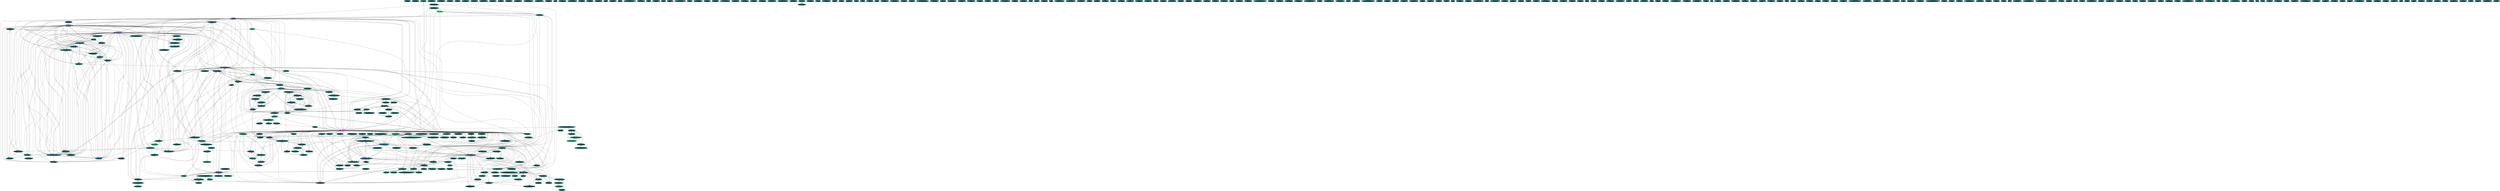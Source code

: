 digraph "Keyring Statistics" {
overlap=scale
splines=true
sep=.1
//9
node [style=filled]
//0 0 0,0.333333333333333,0.333333333333333
"0xE1714254561FA328" [fillcolor="0.5,1,0.333333333333333",label="Luisa Emme"]
//0 0 0,0.333333333333333,0.333333333333333
"0x5DB4E0474394CE5F" [fillcolor="0.5,1,0.333333333333333",label="Sophie Randel"]
//1 2 0.0153846153846154,0.444444444444444,0.352657004830918
"0xABA7770C38A84DE7" [fillcolor="0.464345516484785,0.965384615384615,0.444444444444444",label="Denis Costa"]
//0 0 0,0.333333333333333,0.333333333333333
"0x5465DAAB07B4BE1A" [fillcolor="0.5,1,0.333333333333333",label="Natalie Eskinazi"]
//0 0 0,0.333333333333333,0.333333333333333
"0xAE395F8F061F6BCD" [fillcolor="0.5,1,0.333333333333333",label="Karthik Krishnan"]
//3 6 0.0461538461538462,0.444444444444444,0.391304347826087
"0xD10BAFA64A857BA4" [fillcolor="0.477763264290602,0.896153846153846,0.444444444444444",label="Pamela Chávez"]
//0 0 0,0.333333333333333,0.333333333333333
"0x04CF0B059D6AFA52" [fillcolor="0.5,1,0.333333333333333",label="Barrow Kwan"]
//0 0 0,0.333333333333333,0.333333333333333
"0xB09002D1146F99A4" [fillcolor="0.5,1,0.333333333333333",label="Scott Shaw"]
//3 3 0.0461538461538462,0.388888888888889,0.36231884057971
"0xE7BDC95DE7765F70" [fillcolor="0.487079402941921,0.881318681318681,0.388888888888889",label="John King"]
//3 0 0.0461538461538462,0.333333333333333,0.333333333333333
"0x2D315CF5ECBAC7CB" [fillcolor="0.5,0.861538461538461,0.333333333333333",label="Luiza Nunes"]
//9 8 0.138461538461538,0.382716049382716,0.410628019323671
"0x85252B06A5919169" [fillcolor="0.517092461112122,0.662805429864253,0.410628019323671",label="José Silva Monard"]
//0 0 0,0.333333333333333,0.333333333333333
"0xD2C376486D27EA8B" [fillcolor="0.5,1,0.333333333333333",label="Carolina Borim"]
//1 1 0.0153846153846154,0.388888888888889,0.342995169082126
"0xEC12CA8FEA5C7C4F" [fillcolor="0.479521109010712,0.96043956043956,0.388888888888889",label="Ronaldo Ferraz"]
//0 0 0,0.333333333333333,0.333333333333333
"0x9560552AAAEA437D" [fillcolor="0.5,1,0.333333333333333",label="Pamela Chávez"]
//0 0 0,0.333333333333333,0.333333333333333
"0x1FAE2EFD2AA2DDB8" [fillcolor="0.5,1,0.333333333333333",label="Mike McCormack"]
//4 4 0.0615384615384615,0.388888888888889,0.371980676328502
"0xA62B4C826A9129FF" [fillcolor="0.491391380028002,0.841758241758242,0.388888888888889",label="Sebastian Roidl"]
//6 8 0.0923076923076923,0.407407407407407,0.410628019323671
"0xE43C559AC8A0BC7F" [fillcolor="0.501686253145511,0.775203619909502,0.410628019323671",label="fan jiang"]
//0 0 0,0.333333333333333,0.333333333333333
"0xAA6EF956ADC5DE00" [fillcolor="0.5,1,0.333333333333333",label="Ram Singaram"]
//5 6 0.0769230769230769,0.4,0.391304347826087
"0xA360EBD5487B0E0E" [fillcolor="0.495514147688061,0.807692307692308,0.4",label="Elizabeth Velasco"]
//2 1 0.0307692307692308,0.361111111111111,0.342995169082126
"0x96DBE60CA3851924" [fillcolor="0.490860003374768,0.914792899408284,0.361111111111111",label="Leslie Jarrin"]
//3 6 0.0461538461538462,0.444444444444444,0.391304347826087
"0x96AFB1A9DC2B9628" [fillcolor="0.477763264290602,0.896153846153846,0.444444444444444",label="Karl Brown"]
//2 1 0.0307692307692308,0.361111111111111,0.342995169082126
"0x811CD71CD77743C0" [fillcolor="0.490860003374768,0.914792899408284,0.361111111111111",label="Mateus Rodrigues Costa"]
//0 0 0,0.333333333333333,0.333333333333333
"0xE7D7185E554EB816" [fillcolor="0.5,1,0.333333333333333",label="Peter Schuh"]
//5 3 0.0769230769230769,0.366666666666667,0.36231884057971
"0x43BD571851B73DAA" [fillcolor="0.497499038091574,0.79020979020979,0.366666666666667",label="Valentin Zapata"]
//7 7 0.107692307692308,0.388888888888889,0.400966183574879
"0xD63CF16267E7139A" [fillcolor="0.506863490454469,0.731417979610751,0.400966183574879",label="José Freixinós Espín"]
//0 0 0,0.333333333333333,0.333333333333333
"0x94F29290A4A675C7" [fillcolor="0.5,1,0.333333333333333",label="Michelle Reidy"]
//7 12 0.107692307692308,0.428571428571429,0.449275362318841
"0xED3DC3378537F8E3" [fillcolor="0.510101952007957,0.76029776674938,0.449275362318841",label="Victor Shyba"]
//9 6 0.138461538461538,0.37037037037037,0.391304347826087
"0x8E7DF49D42888BA8" [fillcolor="0.513799072441048,0.646153846153846,0.391304347826087",label="Fausto Castaneda"]
//4 5 0.0615384615384615,0.402777777777778,0.381642512077295
"0xE51F889B6D348C43" [fillcolor="0.489677202726126,0.847214854111406,0.402777777777778",label="Andres Salazar"]
//0 0 0,0.333333333333333,0.333333333333333
"0xF14FE8400115C735" [fillcolor="0.5,1,0.333333333333333",label="Rosalie Tolentino"]
//2 1 0.0307692307692308,0.361111111111111,0.342995169082126
"0x1EDF795067AFF35D" [fillcolor="0.490860003374768,0.914792899408284,0.361111111111111",label="Harrell Stiles"]
//2 0 0.0307692307692308,0.333333333333333,0.333333333333333
"0x8330B2FCC060A870" [fillcolor="0.5,0.907692307692308,0.333333333333333",label="Rafael Lisboa"]
//7 6 0.107692307692308,0.380952380952381,0.391304347826087
"0x120EAD687EEBFC35" [fillcolor="0.50608340820605,0.724786324786325,0.391304347826087",label="Gabriel Albo"]
//0 0 0,0.333333333333333,0.333333333333333
"0x353952C77558AB97" [fillcolor="0.5,1,0.333333333333333",label="Manish Chakravarty"]
//0 0 0,0.333333333333333,0.333333333333333
"0x4A8B0F9680944C5D" [fillcolor="0.5,1,0.333333333333333",label="Shivasubramanian"]
//0 0 0,0.333333333333333,0.333333333333333
"0x3BB89EF74FBFA158" [fillcolor="0.5,1,0.333333333333333",label="Isabella Degen"]
//0 0 0,0.333333333333333,0.333333333333333
"0x4474D15C4495445D" [fillcolor="0.5,1,0.333333333333333",label="Martin"]
//2 2 0.0307692307692308,0.388888888888889,0.352657004830918
"0xA4735A5DAD431B2F" [fillcolor="0.48313790598734,0.920879120879121,0.388888888888889",label="Rodrigo Salazar"]
//1 1 0.0153846153846154,0.388888888888889,0.342995169082126
"0xF739429A76B211DC" [fillcolor="0.479521109010712,0.96043956043956,0.388888888888889",label="Philip Duldig"]
//0 0 0,0.333333333333333,0.333333333333333
"0x9BC09D3190D0D8F9" [fillcolor="0.5,1,0.333333333333333",label="Danilo Ramalho"]
//3 3 0.0461538461538462,0.388888888888889,0.36231884057971
"0xB3747CA1813DE512" [fillcolor="0.487079402941921,0.881318681318681,0.388888888888889",label="Lukasz Plotnicki"]
//1 1 0.0153846153846154,0.388888888888889,0.342995169082126
"0x32F5B0F812042A7A" [fillcolor="0.479521109010712,0.96043956043956,0.388888888888889",label="Bruno Leite Alves"]
//6 4 0.0923076923076923,0.37037037037037,0.371980676328502
"0x59E0CA0026CAC048" [fillcolor="0.500959636224053,0.751848151848152,0.371980676328502",label="Jeremy Gordon"]
//7 7 0.107692307692308,0.388888888888889,0.400966183574879
"0xEE37125DB52600B6" [fillcolor="0.506863490454469,0.731417979610751,0.400966183574879",label="Alberto Cabrera"]
//0 0 0,0.333333333333333,0.333333333333333
"0x90BBCBEBFC8DEBFC" [fillcolor="0.5,1,0.333333333333333",label="Ketan Padegaonkar"]
//0 0 0,0.333333333333333,0.333333333333333
"0x90E0E1131DA83283" [fillcolor="0.5,1,0.333333333333333",label="Paras Narang"]
//0 0 0,0.333333333333333,0.333333333333333
"0x4C64596D1CFC3141" [fillcolor="0.5,1,0.333333333333333",label="Darren Haken"]
//0 0 0,0.333333333333333,0.333333333333333
"0x76D26AC2848A4B8C" [fillcolor="0.5,1,0.333333333333333",label="ThoughtWorker"]
//0 0 0,0.333333333333333,0.333333333333333
"0x1534D941D0B17929" [fillcolor="0.5,1,0.333333333333333",label="jpramos"]
//6 7 0.0923076923076923,0.398148148148148,0.400966183574879
"0x2C36EA93C7CDEAFC" [fillcolor="0.501521657703936,0.769786839666358,0.400966183574879",label="Nilet Soto"]
//2 1 0.0307692307692308,0.361111111111111,0.342995169082126
"0xFCF5CDB130A587F0" [fillcolor="0.490860003374768,0.914792899408284,0.361111111111111",label="Alexey Villas Boas"]
//0 0 0,0.333333333333333,0.333333333333333
"0x4AA360C2C54DF217" [fillcolor="0.5,1,0.333333333333333",label="Monica Vargas"]
//0 0 0,0.333333333333333,0.333333333333333
"0xB4EC14BF06B5FDB4" [fillcolor="0.5,1,0.333333333333333",label="cschuste"]
//0 0 0,0.333333333333333,0.333333333333333
"0x80F7A3C808383165" [fillcolor="0.5,1,0.333333333333333",label="Reinaldo De Souza Junior"]
//9 10 0.138461538461538,0.395061728395062,0.429951690821256
"0x84F6EBC5C2D9A3D7" [fillcolor="0.519949194477496,0.677960242005186,0.429951690821256",label="Gustavo Eguez"]
//1 1 0.0153846153846154,0.388888888888889,0.342995169082126
"0x624CCC9BAF294929" [fillcolor="0.479521109010712,0.96043956043956,0.388888888888889",label="William Kimmel"]
//0 0 0,0.333333333333333,0.333333333333333
"0xB3445761D6C9EB2B" [fillcolor="0.5,1,0.333333333333333",label="Rene Lengwinat"]
//0 0 0,0.333333333333333,0.333333333333333
"0x163107D06A747BAB" [fillcolor="0.5,1,0.333333333333333",label="Kao Felix"]
//0 0 0,0.333333333333333,0.333333333333333
"0xC046B4DB6EFDF6EB" [fillcolor="0.5,1,0.333333333333333",label="Pamela Chávez"]
//0 0 0,0.333333333333333,0.333333333333333
"0x85ACA085B9B8E068" [fillcolor="0.5,1,0.333333333333333",label="Danni Yu"]
//0 0 0,0.333333333333333,0.333333333333333
"0x4F04190650722E1F" [fillcolor="0.5,1,0.333333333333333",label="Mark Taylor"]
//1 2 0.0153846153846154,0.444444444444444,0.352657004830918
"0x1DE3B23014CE2DBE" [fillcolor="0.464345516484785,0.965384615384615,0.444444444444444",label="João Paulo Leonidas Fernandes Dias da Silva"]
//0 0 0,0.333333333333333,0.333333333333333
"0xCCEB2AEFB888E460" [fillcolor="0.5,1,0.333333333333333",label="Aleksandar Serafimoski"]
//0 0 0,0.333333333333333,0.333333333333333
"0x81851532B6AE3E52" [fillcolor="0.5,1,0.333333333333333",label="Nic Snoek"]
//3 3 0.0461538461538462,0.388888888888889,0.36231884057971
"0x8D66D0979C533C4A" [fillcolor="0.487079402941921,0.881318681318681,0.388888888888889",label="Rebecca Sliter"]
//28 24 0.430769230769231,0.380952380952381,0.565217391304348
"0xF92BA5A46A6F3D96" [fillcolor="0.711725727456065,0.326007326007326,0.565217391304348",label="Cristian Pinto"]
//2 2 0.0307692307692308,0.388888888888889,0.352657004830918
"0x6E362E9080D61233" [fillcolor="0.48313790598734,0.920879120879121,0.388888888888889",label="Felix Hammerl"]
//0 0 0,0.333333333333333,0.333333333333333
"0x4096DE6CE2ED93F3" [fillcolor="0.5,1,0.333333333333333",label="Birgitta Boeckeler"]
//2 2 0.0307692307692308,0.388888888888889,0.352657004830918
"0xE28BBD436751C159" [fillcolor="0.48313790598734,0.920879120879121,0.388888888888889",label="Edilson Luiz Ales Junior"]
//0 0 0,0.333333333333333,0.333333333333333
"0x60EF5E6E4443FEC4" [fillcolor="0.5,1,0.333333333333333",label="Feng Zhichao"]
//4 3 0.0615384615384615,0.375,0.36231884057971
"0x918FBA5C1064CCCF" [fillcolor="0.493257461248926,0.835897435897436,0.375",label="Diana Pinto"]
//3 7 0.0461538461538462,0.462962962962963,0.400966183574879
"0x9E625A55C8B50967" [fillcolor="0.475209763539283,0.900307692307692,0.462962962962963",label="Luz Marina Unda"]
//1 0 0.0153846153846154,0.333333333333333,0.333333333333333
"0x7618B1C91685A6CC" [fillcolor="0.5,0.953846153846154,0.333333333333333",label="Jessica Gonzalez"]
//5 0 0.0769230769230769,0.333333333333333,0.333333333333333
"0x9D511984445A6930" [fillcolor="0.5,0.769230769230769,0.333333333333333",label="Thorsten Hinrichsmeyer"]
//0 0 0,0.333333333333333,0.333333333333333
"0x57F905520F38AB1A" [fillcolor="0.5,1,0.333333333333333",label="Mike Gardiner"]
//0 0 0,0.333333333333333,0.333333333333333
"0x9548C0886657B294" [fillcolor="0.5,1,0.333333333333333",label="Praveen Chandrahas"]
//3 4 0.0461538461538462,0.407407407407407,0.371980676328502
"0xD4D110DAC0C4D611" [fillcolor="0.483655648516436,0.886713286713287,0.407407407407407",label="Rodrigo Vallejo"]
//0 0 0,0.333333333333333,0.333333333333333
"0x25F9722D9A70706D" [fillcolor="0.5,1,0.333333333333333",label="Luca Bastos TW"]
//0 0 0,0.333333333333333,0.333333333333333
"0x35A66DA91812FF66" [fillcolor="0.5,1,0.333333333333333",label="Nelson González"]
//2 6 0.0307692307692308,0.5,0.391304347826087
"0xBC6F12F053BE59A7" [fillcolor="0.461392254692326,0.938461538461538,0.5",label="Cyrus Vaziri"]
//2 2 0.0307692307692308,0.388888888888889,0.352657004830918
"0x278A8D9632DAB0BC" [fillcolor="0.48313790598734,0.920879120879121,0.388888888888889",label="Tina Krouth"]
//0 0 0,0.333333333333333,0.333333333333333
"0x929D0F59FA21D008" [fillcolor="0.5,1,0.333333333333333",label="Adam Monago"]
//0 0 0,0.333333333333333,0.333333333333333
"0x9018FBB9E420DCC8" [fillcolor="0.5,1,0.333333333333333",label="John Kordyback"]
//1 2 0.0153846153846154,0.444444444444444,0.352657004830918
"0x81D9712FFC68C6C6" [fillcolor="0.464345516484785,0.965384615384615,0.444444444444444",label="Patrick Downey"]
//7 6 0.107692307692308,0.380952380952381,0.391304347826087
"0x1779E1FF408C215D" [fillcolor="0.50608340820605,0.724786324786325,0.391304347826087",label="Francisco Martin"]
//10 1 0.153846153846154,0.338888888888889,0.342995169082126
"0xCC1ED348B727E184" [fillcolor="0.503618205631958,0.551462621885157,0.342995169082126",label="Miguel Rueda"]
//0 0 0,0.333333333333333,0.333333333333333
"0xD679F4E3305476C1" [fillcolor="0.5,1,0.333333333333333",label="Daniel Somerfield"]
//3 7 0.0461538461538462,0.462962962962963,0.400966183574879
"0xD08CDC5EDA9C5095" [fillcolor="0.475209763539283,0.900307692307692,0.462962962962963",label="Thais Siqueira"]
//2 3 0.0307692307692308,0.416666666666667,0.36231884057971
"0x11E224D7F75C32B1" [fillcolor="0.476527516972411,0.926153846153846,0.416666666666667",label="Moritz Heiber"]
//0 0 0,0.333333333333333,0.333333333333333
"0xDB40EB0F4EFC5702" [fillcolor="0.5,1,0.333333333333333",label="Augusto Cezar Amaral"]
//1 1 0.0153846153846154,0.388888888888889,0.342995169082126
"0x4BC3BE0A183AAEB3" [fillcolor="0.479521109010712,0.96043956043956,0.388888888888889",label="Ricardo Retamal"]
//0 0 0,0.333333333333333,0.333333333333333
"0x19112DE0AD763ACE" [fillcolor="0.5,1,0.333333333333333",label="Rodolfo Pereira"]
//1 1 0.0153846153846154,0.388888888888889,0.342995169082126
"0x0CC5568C83FD50D4" [fillcolor="0.479521109010712,0.96043956043956,0.388888888888889",label="Claudia Melo"]
//1 1 0.0153846153846154,0.388888888888889,0.342995169082126
"0xB631C2DE02670419" [fillcolor="0.479521109010712,0.96043956043956,0.388888888888889",label="Jessica Rocha"]
//0 0 0,0.333333333333333,0.333333333333333
"0xA62EE8C8456E903C" [fillcolor="0.5,1,0.333333333333333",label="Tunji Sunmonu"]
//2 1 0.0307692307692308,0.361111111111111,0.342995169082126
"0xD46D471F323E6F0D" [fillcolor="0.490860003374768,0.914792899408284,0.361111111111111",label="Jaume Cardona"]
//1 0 0.0153846153846154,0.333333333333333,0.333333333333333
"0x9D234E5A628DD739" [fillcolor="0.5,0.953846153846154,0.333333333333333",label="Neville Roy Singham"]
//0 0 0,0.333333333333333,0.333333333333333
"0xA2C7F22004FB0D63" [fillcolor="0.5,1,0.333333333333333",label="Tulio Cruz"]
//0 0 0,0.333333333333333,0.333333333333333
"0x63DC9BE2EA30F1FD" [fillcolor="0.5,1,0.333333333333333",label="Siddharth Adelkar"]
//5 2 0.0769230769230769,0.355555555555556,0.352657004830918
"0x3348A2613B27C5E2" [fillcolor="0.498266204321152,0.783653846153846,0.355555555555556",label="Thiago Colucci"]
//21 27 0.323076923076923,0.404761904761905,0.594202898550725
"0xF4564E2A2B20D2F0" [fillcolor="0.616453242481203,0.456285178236398,0.594202898550725",label="Tania Silva"]
//3 2 0.0461538461538462,0.37037037037037,0.352657004830918
"0x70B0B2CE906F1B23" [fillcolor="0.490894271669086,0.875384615384615,0.37037037037037",label="Flavia Dias Ladeira Duarte Delfim"]
//8 12 0.123076923076923,0.416666666666667,0.449275362318841
"0x0DA01BD3B2524E75" [fillcolor="0.516660970608339,0.72605459057072,0.449275362318841",label="Nelson Alberto Jumbo Hidalgo"]
//15 16 0.230769230769231,0.392592592592593,0.48792270531401
"0xC5871C8DBD6EE1BA" [fillcolor="0.561785484906872,0.527037319116527,0.48792270531401",label="Felipe Ureta"]
//1 1 0.0153846153846154,0.388888888888889,0.342995169082126
"0x66A3AA21BCA06E7C" [fillcolor="0.479521109010712,0.96043956043956,0.388888888888889",label="Max Lincoln"]
//1 1 0.0153846153846154,0.388888888888889,0.342995169082126
"0x03B159C9198C0E7E" [fillcolor="0.479521109010712,0.96043956043956,0.388888888888889",label="Manuela Stark"]
//3 4 0.0461538461538462,0.407407407407407,0.371980676328502
"0x8FABAFC7B7E33CAD" [fillcolor="0.483655648516436,0.886713286713287,0.407407407407407",label="Misaina Naval Andrianjafinandrasana"]
//0 0 0,0.333333333333333,0.333333333333333
"0xFD8C804FDA403D79" [fillcolor="0.5,1,0.333333333333333",label="Arif Wider"]
//1 1 0.0153846153846154,0.388888888888889,0.342995169082126
"0x5C4AACA1A29109E0" [fillcolor="0.479521109010712,0.96043956043956,0.388888888888889",label="Ilias Bartolini"]
//33 35 0.507692307692308,0.392255892255892,0.671497584541063
"0x2D6D8219BDC09B8D" [fillcolor="0.735565413180092,0.415849138870722,0.671497584541063",label="Felipe Ureta"]
//1 0 0.0153846153846154,0.333333333333333,0.333333333333333
"0x1AC8F4099EBB18F4" [fillcolor="0.5,0.953846153846154,0.333333333333333",label="Dmytri Kleiner"]
//1 1 0.0153846153846154,0.388888888888889,0.342995169082126
"0x704BD4ACD6AA85DF" [fillcolor="0.479521109010712,0.96043956043956,0.388888888888889",label="Firoze Manji"]
//3 2 0.0461538461538462,0.37037037037037,0.352657004830918
"0x4573AAC29496B716" [fillcolor="0.490894271669086,0.875384615384615,0.37037037037037",label="Robert Jakech"]
//0 0 0,0.333333333333333,0.333333333333333
"0xDCC97C6D457347B3" [fillcolor="0.5,1,0.333333333333333",label="Mark Ryall"]
//0 0 0,0.333333333333333,0.333333333333333
"0xAF192141016EE79B" [fillcolor="0.5,1,0.333333333333333",label="Adam Monago"]
//0 0 0,0.333333333333333,0.333333333333333
"0xA9F49E3EAEC8D726" [fillcolor="0.5,1,0.333333333333333",label="Kao Félix"]
//0 0 0,0.333333333333333,0.333333333333333
"0xB8A1CB29A28B0D7A" [fillcolor="0.5,1,0.333333333333333",label="mcomfort"]
//0 0 0,0.333333333333333,0.333333333333333
"0x6BDB3CD52CDDC063" [fillcolor="0.5,1,0.333333333333333",label="Alistair Smith"]
//2 1 0.0307692307692308,0.361111111111111,0.342995169082126
"0xBF0200DE565976FE" [fillcolor="0.490860003374768,0.914792899408284,0.361111111111111",label="Christian Weiss"]
//0 0 0,0.333333333333333,0.333333333333333
"0x5C18E67CF928D4E6" [fillcolor="0.5,1,0.333333333333333",label="hdawood"]
//0 0 0,0.333333333333333,0.333333333333333
"0x4723053575018BA2" [fillcolor="0.5,1,0.333333333333333",label="Madhavi Tumma"]
//0 0 0,0.333333333333333,0.333333333333333
"0x48D26881083B114F" [fillcolor="0.5,1,0.333333333333333",label="Elizabeth Chesters"]
//0 0 0,0.333333333333333,0.333333333333333
"0xA46FFF1B84CB00A7" [fillcolor="0.5,1,0.333333333333333",label="Max Edwards"]
//0 0 0,0.333333333333333,0.333333333333333
"0x514005EDAC2B8A6B" [fillcolor="0.5,1,0.333333333333333",label="Danie Banks"]
//2 6 0.0307692307692308,0.5,0.391304347826087
"0xCAFA2EE6748FE8FB" [fillcolor="0.461392254692326,0.938461538461538,0.5",label="Pedro Leal"]
//1 1 0.0153846153846154,0.388888888888889,0.342995169082126
"0x6700C74BC30EA285" [fillcolor="0.479521109010712,0.96043956043956,0.388888888888889",label="Viola Kerssenfischer"]
//3 3 0.0461538461538462,0.388888888888889,0.36231884057971
"0x68383498169CB8E9" [fillcolor="0.487079402941921,0.881318681318681,0.388888888888889",label="Xavier Ñauñay"]
//0 0 0,0.333333333333333,0.333333333333333
"0x38CBA9D1084982B6" [fillcolor="0.5,1,0.333333333333333",label="Adisleydis Rodriguez Pino"]
//2 1 0.0307692307692308,0.361111111111111,0.342995169082126
"0x8C10C5A50C4FB618" [fillcolor="0.490860003374768,0.914792899408284,0.361111111111111",label="Gabriel Albo"]
//0 0 0,0.333333333333333,0.333333333333333
"0x5C1CEB76C137FB2B" [fillcolor="0.5,1,0.333333333333333",label="Karen Lindemann"]
//0 0 0,0.333333333333333,0.333333333333333
"0xD673F1E2EA95EC41" [fillcolor="0.5,1,0.333333333333333",label="Natalie Volk"]
//0 0 0,0.333333333333333,0.333333333333333
"0x3933C3E7DFBD8E02" [fillcolor="0.5,1,0.333333333333333",label="Matheus Tait Lima"]
//0 0 0,0.333333333333333,0.333333333333333
"0x28F41EAD50761CB3" [fillcolor="0.5,1,0.333333333333333",label="Jessica Blandina"]
//1 2 0.0153846153846154,0.444444444444444,0.352657004830918
"0xB6656398125FF583" [fillcolor="0.464345516484785,0.965384615384615,0.444444444444444",label="fescobar"]
//5 2 0.0769230769230769,0.355555555555556,0.352657004830918
"0x33D4D34C83C30FE7" [fillcolor="0.498266204321152,0.783653846153846,0.355555555555556",label="Tulio Casagrande"]
//1 1 0.0153846153846154,0.388888888888889,0.342995169082126
"0x5872747A6B9A6F2D" [fillcolor="0.479521109010712,0.96043956043956,0.388888888888889",label="Roselma Mendes"]
//0 0 0,0.333333333333333,0.333333333333333
"0x59ECBE9539936DEE" [fillcolor="0.5,1,0.333333333333333",label="James Thompson"]
//3 1 0.0461538461538462,0.351851851851852,0.342995169082126
"0x9A1E605D1957D785" [fillcolor="0.495171333252293,0.868825910931174,0.351851851851852",label="Daniela Villavicencio"]
//7 5 0.107692307692308,0.373015873015873,0.381642512077295
"0xDF4D28C83CFD49C8" [fillcolor="0.505248301165284,0.717818889970789,0.381642512077295",label="Sri Prasanna"]
//3 2 0.0461538461538462,0.37037037037037,0.352657004830918
"0x8A1302F49A8268A6" [fillcolor="0.490894271669086,0.875384615384615,0.37037037037037",label="Mercedes Landeta"]
//0 0 0,0.333333333333333,0.333333333333333
"0x55EA4A721790DDE3" [fillcolor="0.5,1,0.333333333333333",label="Barrow Kwan"]
//0 0 0,0.333333333333333,0.333333333333333
"0xB766F195A1F2517D" [fillcolor="0.5,1,0.333333333333333",label="Rishab Arora"]
//3 4 0.0461538461538462,0.407407407407407,0.371980676328502
"0xE6B46331A76C2D58" [fillcolor="0.483655648516436,0.886713286713287,0.407407407407407",label="Immo Stanke"]
//7 11 0.107692307692308,0.420634920634921,0.439613526570048
"0xE106E018A278A034" [fillcolor="0.509529673938541,0.755029585798817,0.439613526570048",label="Diana Garcia"]
//0 0 0,0.333333333333333,0.333333333333333
"0x37437C1CBA16FB2A" [fillcolor="0.5,1,0.333333333333333",label="Rosita Rodas"]
//0 0 0,0.333333333333333,0.333333333333333
"0x9AFFAF4B7479DE2E" [fillcolor="0.5,1,0.333333333333333",label="Mauricio B. C. Vieira"]
//8 7 0.123076923076923,0.381944444444444,0.400966183574879
"0x3338142BBA438608" [fillcolor="0.511408464830168,0.693049119555144,0.400966183574879",label="Eduardo Meneses Delgado"]
//0 0 0,0.333333333333333,0.333333333333333
"0x563906F000D640DF" [fillcolor="0.5,1,0.333333333333333",label="Felipe Mobus"]
//4 4 0.0615384615384615,0.388888888888889,0.371980676328502
"0x6FA6B385F4A8A574" [fillcolor="0.491391380028002,0.841758241758242,0.388888888888889",label="Johnny Ordonez"]
//1 0 0.0153846153846154,0.333333333333333,0.333333333333333
"0x1138332F98B52EE7" [fillcolor="0.5,0.953846153846154,0.333333333333333",label="Chelsea Holland Komlo"]
//0 0 0,0.333333333333333,0.333333333333333
"0xFC3CE465DE015E38" [fillcolor="0.5,1,0.333333333333333",label="Samantha Rosa"]
//2 3 0.0307692307692308,0.416666666666667,0.36231884057971
"0xFD8D35563200E052" [fillcolor="0.476527516972411,0.926153846153846,0.416666666666667",label="Lucas Oliveira"]
//2 1 0.0307692307692308,0.361111111111111,0.342995169082126
"0x6F4B3AEBCBF793AD" [fillcolor="0.490860003374768,0.914792899408284,0.361111111111111",label="Carlos Andrés Oquendo"]
//4 2 0.0615384615384615,0.361111111111111,0.352657004830918
"0xB52B9C165B62CE8D" [fillcolor="0.495296574252104,0.829585798816568,0.361111111111111",label="Virginia Stefanello"]
//0 0 0,0.333333333333333,0.333333333333333
"0x3907BFB60B84778A" [fillcolor="0.5,1,0.333333333333333",label="Ziyi LIU"]
//14 11 0.215384615384615,0.376984126984127,0.439613526570048
"0x3CD3B5D9DA52029D" [fillcolor="0.546551683318339,0.510059171597633,0.439613526570048",label="Klaus Fleerkötter"]
//0 0 0,0.333333333333333,0.333333333333333
"0xE5687878AAEEDC07" [fillcolor="0.5,1,0.333333333333333",label="Alex Harin"]
//1 1 0.0153846153846154,0.388888888888889,0.342995169082126
"0x2B0B7657F040138A" [fillcolor="0.479521109010712,0.96043956043956,0.388888888888889",label="Birgitta Boeckeler"]
//0 0 0,0.333333333333333,0.333333333333333
"0xB8F7B5AD9E6B23CC" [fillcolor="0.5,1,0.333333333333333",label="Chandrasekar"]
//0 1 0,0.333333333333333,0.342995169082126
"0x045F359341F3EBD2" [fillcolor="0.504694835680751,1,0.342995169082126",label="Gustavo Argentino"]
//0 0 0,0.333333333333333,0.333333333333333
"0xDF66F112D0E237EB" [fillcolor="0.5,1,0.333333333333333",label="alsmith"]
//0 0 0,0.333333333333333,0.333333333333333
"0xD8843F288816C449" [fillcolor="0.5,1,0.333333333333333",label="ThoughtWorks GoCD"]
//0 0 0,0.333333333333333,0.333333333333333
"0x097AA943CF8CE901" [fillcolor="0.5,1,0.333333333333333",label="David Jonathan Rice"]
//0 0 0,0.333333333333333,0.333333333333333
"0x2C43F7BA45037D44" [fillcolor="0.5,1,0.333333333333333",label="Christian Trabold"]
//1 9 0.0153846153846154,0.833333333333333,0.420289855072464
"0x466242E241EA14B7" [fillcolor="0.415837535777566,0.981538461538462,0.833333333333333",label="Caio Carrara"]
//16 11 0.246153846153846,0.371527777777778,0.439613526570048
"0x98EC414B11B44054" [fillcolor="0.55865627801255,0.440067624683009,0.439613526570048",label="Bruno Tavares"]
//0 0 0,0.333333333333333,0.333333333333333
"0x9CA6611C2B4E05D5" [fillcolor="0.5,1,0.333333333333333",label="Bruno Lins"]
//0 0 0,0.333333333333333,0.333333333333333
"0xF72ABFC15523931F" [fillcolor="0.5,1,0.333333333333333",label="Feng Zhichao"]
//3 0 0.0461538461538462,0.333333333333333,0.333333333333333
"0x4AF8107E4C1FE8B6" [fillcolor="0.5,0.861538461538461,0.333333333333333",label="Gislene Pereira"]
//0 0 0,0.333333333333333,0.333333333333333
"0xC287163419C88AF9" [fillcolor="0.5,1,0.333333333333333",label="Zichuan Xiong"]
//2 1 0.0307692307692308,0.361111111111111,0.342995169082126
"0xD33765C770BBBD1B" [fillcolor="0.490860003374768,0.914792899408284,0.361111111111111",label="Fausto de la Torre"]
//1 1 0.0153846153846154,0.388888888888889,0.342995169082126
"0x6C9DC4BBC30A0B2E" [fillcolor="0.479521109010712,0.96043956043956,0.388888888888889",label="Fabio Pio"]
//0 0 0,0.333333333333333,0.333333333333333
"0xE8394A2D1C231F2D" [fillcolor="0.5,1,0.333333333333333",label="Ana Lacerda"]
//0 0 0,0.333333333333333,0.333333333333333
"0x334941E698913689" [fillcolor="0.5,1,0.333333333333333",label="Carol Schofield"]
//0 0 0,0.333333333333333,0.333333333333333
"0x6AA5DDD80219EF58" [fillcolor="0.5,1,0.333333333333333",label="Carlos Fuentes"]
//0 0 0,0.333333333333333,0.333333333333333
"0xCDE0039BE01FD077" [fillcolor="0.5,1,0.333333333333333",label="Gaurav Agarwal"]
//7 7 0.107692307692308,0.388888888888889,0.400966183574879
"0x14418DE4DBC8E4F9" [fillcolor="0.506863490454469,0.731417979610751,0.400966183574879",label="Zully Arellano"]
//0 0 0,0.333333333333333,0.333333333333333
"0x33D5D11F5DBA91E0" [fillcolor="0.5,1,0.333333333333333",label="Rachel Laycock"]
//0 0 0,0.333333333333333,0.333333333333333
"0x2CAD935C616771CC" [fillcolor="0.5,1,0.333333333333333",label="Gagan K R"]
//5 4 0.0769230769230769,0.377777777777778,0.371980676328502
"0x5B0FC2FB143052D0" [fillcolor="0.496788537549407,0.796380090497738,0.377777777777778",label="Gavin Schalliol"]
//1 2 0.0153846153846154,0.444444444444444,0.352657004830918
"0x3BA92F5EFDB6EA6C" [fillcolor="0.464345516484785,0.965384615384615,0.444444444444444",label="Roger Almeida"]
//0 0 0,0.333333333333333,0.333333333333333
"0xA50BFCB1500CCFFD" [fillcolor="0.5,1,0.333333333333333",label="Yongpei Ruan"]
//4 1 0.0615384615384615,0.347222222222222,0.342995169082126
"0xAEC27F2ADFF3DBE4" [fillcolor="0.497533955535321,0.822769230769231,0.347222222222222",label="Lina Samaniego"]
//1 0 0.0153846153846154,0.333333333333333,0.333333333333333
"0xC8B301B37ACC2A2E" [fillcolor="0.5,0.953846153846154,0.333333333333333",label="Manuel Pütz"]
//0 0 0,0.333333333333333,0.333333333333333
"0xFB3973E142A913A4" [fillcolor="0.5,1,0.333333333333333",label="Michael Granger"]
//11 7 0.169230769230769,0.368686868686869,0.400966183574879
"0xEAD3F8AF9EA6FC86" [fillcolor="0.523215639395883,0.577942539388323,0.400966183574879",label="Freddy Coronel"]
//6 5 0.0923076923076923,0.37962962962963,0.381642512077295
"0x1E2C19D6FD125F78" [fillcolor="0.501159488540686,0.758130477117819,0.381642512077295",label="Slin Castro"]
//4 8 0.0615384615384615,0.444444444444444,0.410628019323671
"0x28AFD3A9888C9901" [fillcolor="0.485280797101449,0.861538461538461,0.444444444444444",label="Diego Villacís"]
//0 0 0,0.333333333333333,0.333333333333333
"0xE0D131BD0C4308F5" [fillcolor="0.5,1,0.333333333333333",label="Carlos Villela"]
//0 0 0,0.333333333333333,0.333333333333333
"0xEB33F6D50992E95D" [fillcolor="0.5,1,0.333333333333333",label="Julian Gerigk"]
//4 0 0.0615384615384615,0.333333333333333,0.333333333333333
"0x94E81BC7094AAA22" [fillcolor="0.5,0.815384615384615,0.333333333333333",label="Lisa Junger"]
//0 0 0,0.333333333333333,0.333333333333333
"0x512773E96085C67D" [fillcolor="0.5,1,0.333333333333333",label="Jingqiang ZHANG"]
//0 0 0,0.333333333333333,0.333333333333333
"0xB0C8ED4A80A4A863" [fillcolor="0.5,1,0.333333333333333",label="James Courtois"]
//0 0 0,0.333333333333333,0.333333333333333
"0xF947266B69DC8EA0" [fillcolor="0.5,1,0.333333333333333",label="Sean McClure"]
//0 0 0,0.333333333333333,0.333333333333333
"0xFA20A8C2F7485D18" [fillcolor="0.5,1,0.333333333333333",label="Tamara Bartlett"]
//0 0 0,0.333333333333333,0.333333333333333
"0x7442544F046E73AA" [fillcolor="0.5,1,0.333333333333333",label="bmagnus"]
//0 0 0,0.333333333333333,0.333333333333333
"0x7DEE2F2592BEACE0" [fillcolor="0.5,1,0.333333333333333",label="ThoughtWorker"]
//3 1 0.0461538461538462,0.351851851851852,0.342995169082126
"0xF01945516B7DFC74" [fillcolor="0.495171333252293,0.868825910931174,0.351851851851852",label="Alexander Zottnick"]
//0 0 0,0.333333333333333,0.333333333333333
"0xAD0139F712B40340" [fillcolor="0.5,1,0.333333333333333",label="ThoughtWorker"]
//5 2 0.0769230769230769,0.355555555555556,0.352657004830918
"0xD8321AB90A308ADD" [fillcolor="0.498266204321152,0.783653846153846,0.355555555555556",label="Eduard Bopp"]
//2 3 0.0307692307692308,0.416666666666667,0.36231884057971
"0x18D71439E62BFC43" [fillcolor="0.476527516972411,0.926153846153846,0.416666666666667",label="Vivi Pérez"]
//10 7 0.153846153846154,0.372222222222222,0.400966183574879
"0x0D3D5A84F760FC8E" [fillcolor="0.519385964912281,0.61631139944393,0.400966183574879",label="Carla Suarez"]
//7 10 0.107692307692308,0.412698412698413,0.429951690821256
"0x9DBC4ADD36277123" [fillcolor="0.508923080302232,0.7495246326707,0.429951690821256",label="Jefferson Stachelski"]
//2 3 0.0307692307692308,0.416666666666667,0.36231884057971
"0xE7B6052F2DEB23E9" [fillcolor="0.476527516972411,0.926153846153846,0.416666666666667",label="Rodrigo Maia"]
//4 5 0.0615384615384615,0.402777777777778,0.381642512077295
"0x412B623C8DB81677" [fillcolor="0.489677202726126,0.847214854111406,0.402777777777778",label="Juan Manuel Cornejo"]
//0 0 0,0.333333333333333,0.333333333333333
"0x4E092D92E1E49C01" [fillcolor="0.5,1,0.333333333333333",label="Paola Tatiana Jimenez Apolo"]
//5 4 0.0769230769230769,0.377777777777778,0.371980676328502
"0x258F6893678B6A68" [fillcolor="0.496788537549407,0.796380090497738,0.377777777777778",label="Mercy Falconi"]
//0 0 0,0.333333333333333,0.333333333333333
"0xCDA950F8BDFB0F7A" [fillcolor="0.5,1,0.333333333333333",label="Ilias Bartolini"]
//0 0 0,0.333333333333333,0.333333333333333
"0x56F73F484178BB7B" [fillcolor="0.5,1,0.333333333333333",label="Tunji Sunmonu"]
//1 1 0.0153846153846154,0.388888888888889,0.342995169082126
"0x59CE80796CC4EE03" [fillcolor="0.479521109010712,0.96043956043956,0.388888888888889",label="Olulana Olusegun Oluyemi"]
//8 12 0.123076923076923,0.416666666666667,0.449275362318841
"0x0C35B1685D2B1D0B" [fillcolor="0.516660970608339,0.72605459057072,0.449275362318841",label="Karina Mora"]
//0 0 0,0.333333333333333,0.333333333333333
"0xA38067543222B9F1" [fillcolor="0.5,1,0.333333333333333",label="Timothy Akampa"]
//0 0 0,0.333333333333333,0.333333333333333
"0x91BBDC7F92FA68E7" [fillcolor="0.5,1,0.333333333333333",label="Johannes Thönes"]
//0 0 0,0.333333333333333,0.333333333333333
"0x7E0650B02D158418" [fillcolor="0.5,1,0.333333333333333",label="Sreedharan Palanichamy"]
//0 0 0,0.333333333333333,0.333333333333333
"0x8B82FF7923665B4D" [fillcolor="0.5,1,0.333333333333333",label="Helen Kim"]
//3 3 0.0461538461538462,0.388888888888889,0.36231884057971
"0x9CFD715952A07C26" [fillcolor="0.487079402941921,0.881318681318681,0.388888888888889",label="Cade Cairns"]
//0 0 0,0.333333333333333,0.333333333333333
"0x957272502D33B699" [fillcolor="0.5,1,0.333333333333333",label="Cameron Rowshanbin"]
//2 1 0.0307692307692308,0.361111111111111,0.342995169082126
"0x9D8ED7F41CD3507B" [fillcolor="0.490860003374768,0.914792899408284,0.361111111111111",label="Mike Mason"]
//0 0 0,0.333333333333333,0.333333333333333
"0x76FFBE92ADF41049" [fillcolor="0.5,1,0.333333333333333",label="Maria Jose Ormaza"]
//4 4 0.0615384615384615,0.388888888888889,0.371980676328502
"0x36DE7BE3E46BAEF6" [fillcolor="0.491391380028002,0.841758241758242,0.388888888888889",label="Fernanda Martins"]
//2 3 0.0307692307692308,0.416666666666667,0.36231884057971
"0x7AD2E918B3D5FFB7" [fillcolor="0.476527516972411,0.926153846153846,0.416666666666667",label="keybase.io/caligin"]
//3 3 0.0461538461538462,0.388888888888889,0.36231884057971
"0x4F1441CF1821FA41" [fillcolor="0.487079402941921,0.881318681318681,0.388888888888889",label="David Roman"]
//2 0 0.0307692307692308,0.333333333333333,0.333333333333333
"0x3B3D7AB4AAEE5B5C" [fillcolor="0.5,0.907692307692308,0.333333333333333",label="Erik Dörnenburg"]
//1 1 0.0153846153846154,0.388888888888889,0.342995169082126
"0x4700DA2286B6C40E" [fillcolor="0.479521109010712,0.96043956043956,0.388888888888889",label="Georgios Chinis"]
//2 4 0.0307692307692308,0.444444444444444,0.371980676328502
"0x9F7BFF61042D4486" [fillcolor="0.470804886812792,0.930769230769231,0.444444444444444",label="Siddharth Adelkar"]
//0 0 0,0.333333333333333,0.333333333333333
"0x9A7737A38B5E6B13" [fillcolor="0.5,1,0.333333333333333",label="Ed Dryer"]
//0 0 0,0.333333333333333,0.333333333333333
"0xC0DAEAE44E36A835" [fillcolor="0.5,1,0.333333333333333",label="John Stojanovski"]
//6 7 0.0923076923076923,0.398148148148148,0.400966183574879
"0x3F1BF7C68EEB623D" [fillcolor="0.501521657703936,0.769786839666358,0.400966183574879",label="David Corrales"]
//3 2 0.0461538461538462,0.37037037037037,0.352657004830918
"0xFFDCF6F54D0163E5" [fillcolor="0.490894271669086,0.875384615384615,0.37037037037037",label="João Lucas P Santana"]
//0 0 0,0.333333333333333,0.333333333333333
"0x21C3DCA786C17DF8" [fillcolor="0.5,1,0.333333333333333",label="Adam Joshua An-Jing Abrons"]
//0 0 0,0.333333333333333,0.333333333333333
"0x0DC2D5FE7E454AB6" [fillcolor="0.5,1,0.333333333333333",label="Jim Gumbley"]
//0 0 0,0.333333333333333,0.333333333333333
"0xEDDCECD8BDE760E3" [fillcolor="0.5,1,0.333333333333333",label="Paras Narang"]
//0 0 0,0.333333333333333,0.333333333333333
"0xED276953D57D75ED" [fillcolor="0.5,1,0.333333333333333",label="Ayrton Araujo"]
//0 0 0,0.333333333333333,0.333333333333333
"0xBC51C96A2C337E6F" [fillcolor="0.5,1,0.333333333333333",label="John Kordyback"]
//3 3 0.0461538461538462,0.388888888888889,0.36231884057971
"0x3585D47C8560BFB4" [fillcolor="0.487079402941921,0.881318681318681,0.388888888888889",label="Sophie Krisch"]
//8 11 0.123076923076923,0.409722222222222,0.439613526570048
"0x65C0EAD19D7E1A7F" [fillcolor="0.515738729748767,0.720033812341505,0.439613526570048",label="Maria Elena Duenias"]
//2 0 0.0307692307692308,0.333333333333333,0.333333333333333
"0x63BABDC1DACB5766" [fillcolor="0.5,0.907692307692308,0.333333333333333",label="Phil Ibarrola"]
//0 0 0,0.333333333333333,0.333333333333333
"0x20BB26E8D40E06D7" [fillcolor="0.5,1,0.333333333333333",label="Shivasubramanian"]
//3 1 0.0461538461538462,0.351851851851852,0.342995169082126
"0xE5F3645ACDA0FA40" [fillcolor="0.495171333252293,0.868825910931174,0.351851851851852",label="Byron Torres"]
//1 1 0.0153846153846154,0.388888888888889,0.342995169082126
"0x766D4E9B82017E7E" [fillcolor="0.479521109010712,0.96043956043956,0.388888888888889",label="Renata Gusmao"]
//2 10 0.0307692307692308,0.611111111111111,0.429951690821256
"0x9DD421D7BD55253B" [fillcolor="0.447973362361529,0.94965034965035,0.611111111111111",label="Rodrigo Vallejo"]
//0 0 0,0.333333333333333,0.333333333333333
"0x3E61D9686EEE6A79" [fillcolor="0.5,1,0.333333333333333",label="joe sustaric"]
//0 0 0,0.333333333333333,0.333333333333333
"0xAA22C39509FCF3D3" [fillcolor="0.5,1,0.333333333333333",label="Sameer Soman"]
//0 0 0,0.333333333333333,0.333333333333333
"0x103B6A6047529AD4" [fillcolor="0.5,1,0.333333333333333",label="Thiago Prado"]
//0 0 0,0.333333333333333,0.333333333333333
"0x0B2F13AC1BF32890" [fillcolor="0.5,1,0.333333333333333",label="Keith Dodds"]
//1 1 0.0153846153846154,0.388888888888889,0.342995169082126
"0x46FC6BB306BFEF33" [fillcolor="0.479521109010712,0.96043956043956,0.388888888888889",label="Jens Riewe"]
//0 0 0,0.333333333333333,0.333333333333333
"0x70A5848CED772A66" [fillcolor="0.5,1,0.333333333333333",label="Jijeshm"]
//1 1 0.0153846153846154,0.388888888888889,0.342995169082126
"0x7AFFEE67BC9085F1" [fillcolor="0.479521109010712,0.96043956043956,0.388888888888889",label="Ashley Campo"]
//2 1 0.0307692307692308,0.361111111111111,0.342995169082126
"0x21224DADC6007297" [fillcolor="0.490860003374768,0.914792899408284,0.361111111111111",label="Karina Mora"]
//0 0 0,0.333333333333333,0.333333333333333
"0x8DDE7DC9295ABA0D" [fillcolor="0.5,1,0.333333333333333",label="David Johnston"]
//0 0 0,0.333333333333333,0.333333333333333
"0x3E5E6E969E02A515" [fillcolor="0.5,1,0.333333333333333",label="Valerie Roske"]
//0 0 0,0.333333333333333,0.333333333333333
"0x67D73531886CDE0F" [fillcolor="0.5,1,0.333333333333333",label="Brain Leke Betechuoh"]
//5 6 0.0769230769230769,0.4,0.391304347826087
"0xFDDB9B60B90BEFB0" [fillcolor="0.495514147688061,0.807692307692308,0.4",label="Saúl Piña"]
//0 0 0,0.333333333333333,0.333333333333333
"0x0726C57C841BA4A0" [fillcolor="0.5,1,0.333333333333333",label="Wei Ma"]
//0 0 0,0.333333333333333,0.333333333333333
"0x46E70052B8AD20BF" [fillcolor="0.5,1,0.333333333333333",label="Bettina Kastenhofer"]
//0 0 0,0.333333333333333,0.333333333333333
"0x913240DF6539937D" [fillcolor="0.5,1,0.333333333333333",label="Joshua Howell"]
//0 0 0,0.333333333333333,0.333333333333333
"0x51818D10F2EAA5DE" [fillcolor="0.5,1,0.333333333333333",label="Ivan Martinez"]
//0 0 0,0.333333333333333,0.333333333333333
"0xF15D5A5651B50CE0" [fillcolor="0.5,1,0.333333333333333",label="Cal Paterson"]
//0 0 0,0.333333333333333,0.333333333333333
"0x4A4BDB189F67C756" [fillcolor="0.5,1,0.333333333333333",label="Rob Hunter"]
//0 0 0,0.333333333333333,0.333333333333333
"0xC7ED54D4CDB27035" [fillcolor="0.5,1,0.333333333333333",label="Marcos Matos"]
//8 7 0.123076923076923,0.381944444444444,0.400966183574879
"0x30DD8561A5CDC79F" [fillcolor="0.511408464830168,0.693049119555144,0.400966183574879",label="Vinicius Gama"]
//0 0 0,0.333333333333333,0.333333333333333
"0x23287CD56F7834BA" [fillcolor="0.5,1,0.333333333333333",label="Abraham Kiggundu"]
//1 1 0.0153846153846154,0.388888888888889,0.342995169082126
"0x426177D9F7DD07B6" [fillcolor="0.479521109010712,0.96043956043956,0.388888888888889",label="Bridget Sheerin"]
//0 0 0,0.333333333333333,0.333333333333333
"0x1237E350B0071E75" [fillcolor="0.5,1,0.333333333333333",label="Jijesh Mohan"]
//7 4 0.107692307692308,0.365079365079365,0.371980676328502
"0x2BBF01E080CFCE7E" [fillcolor="0.504352134554609,0.71048951048951,0.371980676328502",label="Philipp Eckel"]
//0 0 0,0.333333333333333,0.333333333333333
"0x05BF62C1302B0F39" [fillcolor="0.5,1,0.333333333333333",label="Kraig Parkinson"]
//0 0 0,0.333333333333333,0.333333333333333
"0x98C23C7A9C8B82E3" [fillcolor="0.5,1,0.333333333333333",label="Mauricio Melo"]
//0 0 0,0.333333333333333,0.333333333333333
"0x1F764442ED7E2B9A" [fillcolor="0.5,1,0.333333333333333",label="antonyr User"]
//0 0 0,0.333333333333333,0.333333333333333
"0x06ABD641BA487151" [fillcolor="0.5,1,0.333333333333333",label="santosh"]
//4 4 0.0615384615384615,0.388888888888889,0.371980676328502
"0x1970AD25D684536C" [fillcolor="0.491391380028002,0.841758241758242,0.388888888888889",label="Pamela Pluas Guerra"]
//3 1 0.0461538461538462,0.351851851851852,0.342995169082126
"0xA1E50BF97900772C" [fillcolor="0.495171333252293,0.868825910931174,0.351851851851852",label="Roberto Paredes"]
//0 0 0,0.333333333333333,0.333333333333333
"0xEDD6F7840F6EF3D1" [fillcolor="0.5,1,0.333333333333333",label="Thiago Prado"]
//0 0 0,0.333333333333333,0.333333333333333
"0x98964A29B710246A" [fillcolor="0.5,1,0.333333333333333",label="Roy Singham"]
//3 8 0.0461538461538462,0.481481481481481,0.410628019323671
"0x6021BB5C9D94010E" [fillcolor="0.472873510888535,0.90414201183432,0.481481481481481",label="Marelo Oliveira"]
//0 0 0,0.333333333333333,0.333333333333333
"0x17A9E66D9E84128E" [fillcolor="0.5,1,0.333333333333333",label="Anishek Agarwal"]
//1 0 0.0153846153846154,0.333333333333333,0.333333333333333
"0x6CE0C20095B82AC8" [fillcolor="0.5,0.953846153846154,0.333333333333333",label="Lourenço P. Soares"]
//0 0 0,0.333333333333333,0.333333333333333
"0xB888A0625BFDC36C" [fillcolor="0.5,1,0.333333333333333",label="Kambale Musavuli"]
//0 0 0,0.333333333333333,0.333333333333333
"0x38530E420C539842" [fillcolor="0.5,1,0.333333333333333",label="Haowei He"]
//0 0 0,0.333333333333333,0.333333333333333
"0xB236507624ED3B08" [fillcolor="0.5,1,0.333333333333333",label="Aslam Khan"]
//0 0 0,0.333333333333333,0.333333333333333
"0xB3895F90C91EB881" [fillcolor="0.5,1,0.333333333333333",label="Jennifer Radecki"]
//0 0 0,0.333333333333333,0.333333333333333
"0xB6077B87889641CD" [fillcolor="0.5,1,0.333333333333333",label="archoud"]
//0 0 0,0.333333333333333,0.333333333333333
"0xC4FFCD85FAB4A42D" [fillcolor="0.5,1,0.333333333333333",label="Jeff Weston"]
//9 8 0.138461538461538,0.382716049382716,0.410628019323671
"0x682ABA98875D87B9" [fillcolor="0.517092461112122,0.662805429864253,0.410628019323671",label="Rosalie Tolentino"]
//0 0 0,0.333333333333333,0.333333333333333
"0x319173B4E3CADCA0" [fillcolor="0.5,1,0.333333333333333",label="Martha Rohte"]
//2 3 0.0307692307692308,0.416666666666667,0.36231884057971
"0x810810C12ACCE022" [fillcolor="0.476527516972411,0.926153846153846,0.416666666666667",label="Rosalie Tolentino"]
//0 0 0,0.333333333333333,0.333333333333333
"0x9DEDBBF0C0333D11" [fillcolor="0.5,1,0.333333333333333",label="Nicolas Agustin Torres"]
//6 5 0.0923076923076923,0.37962962962963,0.381642512077295
"0x0E5596F364870192" [fillcolor="0.501159488540686,0.758130477117819,0.381642512077295",label="Eduardo Aquiles Affonso Radanovitsck"]
//0 0 0,0.333333333333333,0.333333333333333
"0x5F3673E598393348" [fillcolor="0.5,1,0.333333333333333",label="Mark Backsmeier"]
//8 5 0.123076923076923,0.368055555555556,0.381642512077295
"0xA16EC08C61EEAF62" [fillcolor="0.508757904570279,0.677507302823758,0.381642512077295",label="Paola Jimenez"]
//0 0 0,0.333333333333333,0.333333333333333
"0xD023115FAC85C655" [fillcolor="0.5,1,0.333333333333333",label="Emily Namugaanyi"]
//0 0 0,0.333333333333333,0.333333333333333
"0x6E711635E2F5B791" [fillcolor="0.5,1,0.333333333333333",label="Elke Bethke"]
//3 2 0.0461538461538462,0.37037037037037,0.352657004830918
"0xFB322DC6ABE9474F" [fillcolor="0.490894271669086,0.875384615384615,0.37037037037037",label="Bruno Wagner"]
//0 0 0,0.333333333333333,0.333333333333333
"0xE0182F7D01970F66" [fillcolor="0.5,1,0.333333333333333",label="abell"]
//1 0 0.0153846153846154,0.333333333333333,0.333333333333333
"0x4AE534BE6BCD81C9" [fillcolor="0.5,0.953846153846154,0.333333333333333",label="Tasha Shea"]
//3 1 0.0461538461538462,0.351851851851852,0.342995169082126
"0xB2566F9AB6445B98" [fillcolor="0.495171333252293,0.868825910931174,0.351851851851852",label="Tom Wadley"]
//1 1 0.0153846153846154,0.388888888888889,0.342995169082126
"0x3505679F20291E26" [fillcolor="0.479521109010712,0.96043956043956,0.388888888888889",label="Bridget Sheerin"]
//1 1 0.0153846153846154,0.388888888888889,0.342995169082126
"0xE03A5CC49B8676C9" [fillcolor="0.479521109010712,0.96043956043956,0.388888888888889",label="Rishab Bailey"]
//0 0 0,0.333333333333333,0.333333333333333
"0x52309BB598CF224B" [fillcolor="0.5,1,0.333333333333333",label="Cristian Pinto"]
//0 0 0,0.333333333333333,0.333333333333333
"0x30653A6B50A2E9B1" [fillcolor="0.5,1,0.333333333333333",label="Lacey Laborde"]
//0 0 0,0.333333333333333,0.333333333333333
"0xEB31E059D9A42BF4" [fillcolor="0.5,1,0.333333333333333",label="Bamdad Dashtban"]
//0 0 0,0.333333333333333,0.333333333333333
"0x64C5F8745EB3955E" [fillcolor="0.5,1,0.333333333333333",label="Dani Schufeldt"]
//3 5 0.0461538461538462,0.425925925925926,0.381642512077295
"0x131627426C69CC5D" [fillcolor="0.480565793622319,0.891638795986622,0.425925925925926",label="Phil 'Ace' McDonough"]
//19 22 0.292307692307692,0.39766081871345,0.545893719806763
"0xB4DE29D9E9691A14" [fillcolor="0.597424466794184,0.464533696392103,0.545893719806763",label="Christoph Kluenter"]
//0 0 0,0.333333333333333,0.333333333333333
"0xEE2B7E7AA59AB36B" [fillcolor="0.5,1,0.333333333333333",label="Jeremy Gordon"]
//1 1 0.0153846153846154,0.388888888888889,0.342995169082126
"0xD3B88D399CE6BE93" [fillcolor="0.479521109010712,0.96043956043956,0.388888888888889",label="Matt Simons"]
//0 1 0,0.333333333333333,0.342995169082126
"0x21F89A9D4F394673" [fillcolor="0.504694835680751,1,0.342995169082126",label="Santiago Lazo"]
//4 2 0.0615384615384615,0.361111111111111,0.352657004830918
"0x7940838566C99327" [fillcolor="0.495296574252104,0.829585798816568,0.361111111111111",label="Neissi Lima"]
//6 6 0.0923076923076923,0.388888888888889,0.391304347826087
"0xFECC9BC67C7A5731" [fillcolor="0.501346424724501,0.764102564102564,0.391304347826087",label="Yakira Dixon"]
//2 1 0.0307692307692308,0.361111111111111,0.342995169082126
"0xA012D9A7F82DC982" [fillcolor="0.490860003374768,0.914792899408284,0.361111111111111",label="Matt Nance"]
//0 0 0,0.333333333333333,0.333333333333333
"0x5B978FA99E373D20" [fillcolor="0.5,1,0.333333333333333",label="vishnukarthikl"]
//0 0 0,0.333333333333333,0.333333333333333
"0xA3C302683E08268E" [fillcolor="0.5,1,0.333333333333333",label="Gabriel Gavasso"]
//3 3 0.0461538461538462,0.388888888888889,0.36231884057971
"0x0382100E154EB853" [fillcolor="0.487079402941921,0.881318681318681,0.388888888888889",label="Pam Ocampo"]
//9 9 0.138461538461538,0.388888888888889,0.420289855072464
"0x6B2CC8E8E6B08FC6" [fillcolor="0.518569796061885,0.670557029177719,0.420289855072464",label="Carlos Lopes"]
//0 0 0,0.333333333333333,0.333333333333333
"0xACD8C9547B71FE6D" [fillcolor="0.5,1,0.333333333333333",label="Tomas Soares"]
//0 0 0,0.333333333333333,0.333333333333333
"0xFF0792AAA1B883B6" [fillcolor="0.5,1,0.333333333333333",label="vaikuntj"]
//0 0 0,0.333333333333333,0.333333333333333
"0x453960540D9A8040" [fillcolor="0.5,1,0.333333333333333",label="Sam Squire"]
//1 1 0.0153846153846154,0.388888888888889,0.342995169082126
"0x21705966D93D9808" [fillcolor="0.479521109010712,0.96043956043956,0.388888888888889",label="Marcelo Vargas"]
//0 0 0,0.333333333333333,0.333333333333333
"0x8378C285E97A7A5F" [fillcolor="0.5,1,0.333333333333333",label="Robert Speller"]
//0 0 0,0.333333333333333,0.333333333333333
"0x0A4A95FCA288F160" [fillcolor="0.5,1,0.333333333333333",label="Paolo Carrasco"]
//0 0 0,0.333333333333333,0.333333333333333
"0x253C5A7AE618B90C" [fillcolor="0.5,1,0.333333333333333",label="Mark Taylor"]
//0 0 0,0.333333333333333,0.333333333333333
"0x517A0C3E43A329D2" [fillcolor="0.5,1,0.333333333333333",label="Adriano Bonat"]
//0 0 0,0.333333333333333,0.333333333333333
"0x8ABA92B5B857FF23" [fillcolor="0.5,1,0.333333333333333",label="Stephen Winter"]
//0 0 0,0.333333333333333,0.333333333333333
"0x67B6C14D495F7271" [fillcolor="0.5,1,0.333333333333333",label="Mayur Wadhwa"]
//0 0 0,0.333333333333333,0.333333333333333
"0xE70B7347F90F2852" [fillcolor="0.5,1,0.333333333333333",label="Steven Yuen-Pak Liu 廖元铂"]
//6 5 0.0923076923076923,0.37962962962963,0.381642512077295
"0x83029B101548193B" [fillcolor="0.501159488540686,0.758130477117819,0.381642512077295",label="Elena Echeverria"]
//1 0 0.0153846153846154,0.333333333333333,0.333333333333333
"0x739E9B666DE45F17" [fillcolor="0.5,0.953846153846154,0.333333333333333",label="Alexandre Corrêa Barbosa"]
//1 5 0.0153846153846154,0.611111111111111,0.381642512077295
"0x68894582CE09E163" [fillcolor="0.435801467989104,0.974825174825175,0.611111111111111",label="Diego Alcocer"]
//0 0 0,0.333333333333333,0.333333333333333
"0xDF763EDF03140D3C" [fillcolor="0.5,1,0.333333333333333",label="Stefanie Grewenig"]
//0 0 0,0.333333333333333,0.333333333333333
"0xC1C9A54B7DF44D9B" [fillcolor="0.5,1,0.333333333333333",label="James Thompson"]
//6 6 0.0923076923076923,0.388888888888889,0.391304347826087
"0xAEAA3858AFF4D130" [fillcolor="0.501346424724501,0.764102564102564,0.391304347826087",label="Cristian Pinto"]
//65 69 1,0.392307692307692,1
"0x2F99F921BB77E554" [fillcolor="0.833333333333333,0.607692307692308,1",label="Ola Bini"]
//1 1 0.0153846153846154,0.388888888888889,0.342995169082126
"0x487B650411F4FA02" [fillcolor="0.479521109010712,0.96043956043956,0.388888888888889",label="Dominik Elsbroek"]
//6 5 0.0923076923076923,0.37962962962963,0.381642512077295
"0x5728FC09A0203DEC" [fillcolor="0.501159488540686,0.758130477117819,0.381642512077295",label="Iván Pazmiño"]
//4 3 0.0615384615384615,0.375,0.36231884057971
"0x53319CF2ED076907" [fillcolor="0.493257461248926,0.835897435897436,0.375",label="Miguel Vargas"]
//0 0 0,0.333333333333333,0.333333333333333
"0xCF9D1E68BB11D2FC" [fillcolor="0.5,1,0.333333333333333",label="Mark Backsmeier"]
//1 2 0.0153846153846154,0.444444444444444,0.352657004830918
"0x697AA1091B018750" [fillcolor="0.464345516484785,0.965384615384615,0.444444444444444",label="Tamara Bartlett"]
//8 8 0.123076923076923,0.388888888888889,0.410628019323671
"0x954A6BEFAF74ACD7" [fillcolor="0.512600155078832,0.70027149321267,0.410628019323671",label="Reinaldo de Souza Jr"]
//2 2 0.0307692307692308,0.388888888888889,0.352657004830918
"0x863F5DD19E4AAB5C" [fillcolor="0.48313790598734,0.920879120879121,0.388888888888889",label="Marcos Ganine"]
//14 4 0.215384615384615,0.349206349206349,0.371980676328502
"0x26EA8E1133D1CE78" [fillcolor="0.52423893145298,0.420979020979021,0.371980676328502",label="Giovane Liberato"]
//1 1 0.0153846153846154,0.388888888888889,0.342995169082126
"0xEC5D6A3700CDA795" [fillcolor="0.479521109010712,0.96043956043956,0.388888888888889",label="Rafael Araújo Santana de Oliveira"]
//0 0 0,0.333333333333333,0.333333333333333
"0xCF16DB974BF5DED2" [fillcolor="0.5,1,0.333333333333333",label="Sreedhar Joshi"]
//0 0 0,0.333333333333333,0.333333333333333
"0xC026727A02979987" [fillcolor="0.5,1,0.333333333333333",label="Chris Ng"]
//3 3 0.0461538461538462,0.388888888888889,0.36231884057971
"0xB4B9F97C44A7DFAF" [fillcolor="0.487079402941921,0.881318681318681,0.388888888888889",label="Duda Dornelles"]
//0 0 0,0.333333333333333,0.333333333333333
"0x834952AF3FB49567" [fillcolor="0.5,1,0.333333333333333",label="George Pradhan"]
//0 0 0,0.333333333333333,0.333333333333333
"0x917D8DB8C08FE152" [fillcolor="0.5,1,0.333333333333333",label="Marcos Ramirez"]
//0 0 0,0.333333333333333,0.333333333333333
"0x9953B76E849358FD" [fillcolor="0.5,1,0.333333333333333",label="Eduardo Aquiles Radanovitsck"]
//1 1 0.0153846153846154,0.388888888888889,0.342995169082126
"0xFB1B74FCC6770E1B" [fillcolor="0.479521109010712,0.96043956043956,0.388888888888889",label="María Fernanda Escudero"]
//0 0 0,0.333333333333333,0.333333333333333
"0x9D6F1566900FB945" [fillcolor="0.5,1,0.333333333333333",label="Derek Gilwa"]
//5 6 0.0769230769230769,0.4,0.391304347826087
"0x7934ED27275BDB05" [fillcolor="0.495514147688061,0.807692307692308,0.4",label="Ernesto Medina Delgado"]
//0 0 0,0.333333333333333,0.333333333333333
"0x20A057D6C215C453" [fillcolor="0.5,1,0.333333333333333",label="John Napier"]
//0 0 0,0.333333333333333,0.333333333333333
"0x037E6457CAAF12AF" [fillcolor="0.5,1,0.333333333333333",label="Pranav Nabar"]
//0 0 0,0.333333333333333,0.333333333333333
"0xB87899529F3FAEA9" [fillcolor="0.5,1,0.333333333333333",label="Luis Fernando Laimer"]
//5 6 0.0769230769230769,0.4,0.391304347826087
"0x6F1848D60E0C2F8B" [fillcolor="0.495514147688061,0.807692307692308,0.4",label="José Villacreses"]
//0 0 0,0.333333333333333,0.333333333333333
"0xABD5087E00FF49DD" [fillcolor="0.5,1,0.333333333333333",label="Ranjan Sakalley"]
//0 0 0,0.333333333333333,0.333333333333333
"0x684ADEB6C17D777D" [fillcolor="0.5,1,0.333333333333333",label="Thiago Prado"]
//7 3 0.107692307692308,0.357142857142857,0.36231884057971
"0x432BE815E48C47E4" [fillcolor="0.503387957634893,0.702769230769231,0.36231884057971",label="veronica rodriguez"]
//0 0 0,0.333333333333333,0.333333333333333
"0x57236D2927F9BE86" [fillcolor="0.5,1,0.333333333333333",label="Jessica Mann"]
//4 4 0.0615384615384615,0.388888888888889,0.371980676328502
"0x710B2CBD32EDC4E8" [fillcolor="0.491391380028002,0.841758241758242,0.388888888888889",label="Mauricio Machicado"]
//0 0 0,0.333333333333333,0.333333333333333
"0x68D625B98DA55C0C" [fillcolor="0.5,1,0.333333333333333",label="Brain Leke"]
//0 0 0,0.333333333333333,0.333333333333333
"0xACB5A680CAFB353E" [fillcolor="0.5,1,0.333333333333333",label="Charlie"]
//5 3 0.0769230769230769,0.366666666666667,0.36231884057971
"0xC5128658F6B5BFEE" [fillcolor="0.497499038091574,0.79020979020979,0.366666666666667",label="Quintis Venter"]
//4 2 0.0615384615384615,0.361111111111111,0.352657004830918
"0xA4004AAE96F7C727" [fillcolor="0.495296574252104,0.829585798816568,0.361111111111111",label="Jafari Sitakange"]
//0 0 0,0.333333333333333,0.333333333333333
"0x044B87A91771E107" [fillcolor="0.5,1,0.333333333333333",label="Fausto Castaneda"]
//0 0 0,0.333333333333333,0.333333333333333
"0x08596C7D12A26C65" [fillcolor="0.5,1,0.333333333333333",label="Vignessh Vaidyanathan"]
//0 0 0,0.333333333333333,0.333333333333333
"0x1AC43FF63A9C9501" [fillcolor="0.5,1,0.333333333333333",label="Aleksandar Serafimoski"]
//0 0 0,0.333333333333333,0.333333333333333
"0x8C296A05BE1EB461" [fillcolor="0.5,1,0.333333333333333",label="Shivasubramanian"]
//0 0 0,0.333333333333333,0.333333333333333
"0x8F3A1855BADE7060" [fillcolor="0.5,1,0.333333333333333",label="Cyrus Vaziri"]
//11 12 0.169230769230769,0.393939393939394,0.449275362318841
"0xBCE0999D3E1C038B" [fillcolor="0.53293283149971,0.623325062034739,0.449275362318841",label="Bruno Wagner Goncalves"]
//0 0 0,0.333333333333333,0.333333333333333
"0x01AF759E2321E630" [fillcolor="0.5,1,0.333333333333333",label="Diego Asfora"]
//6 6 0.0923076923076923,0.388888888888889,0.391304347826087
"0x7B9DECEDF72BB51D" [fillcolor="0.501346424724501,0.764102564102564,0.391304347826087",label="Augusto Amaral"]
//0 0 0,0.333333333333333,0.333333333333333
"0x215581287EE23605" [fillcolor="0.5,1,0.333333333333333",label="Whitney"]
//7 9 0.107692307692308,0.404761904761905,0.420289855072464
"0xA6990E4676D502DD" [fillcolor="0.508278989199103,0.743766578249337,0.420289855072464",label="Jack Singleton"]
//6 6 0.0923076923076923,0.388888888888889,0.391304347826087
"0x68C974A465B32C80" [fillcolor="0.501346424724501,0.764102564102564,0.391304347826087",label="Jennifer Carrillo"]
//1 0 0.0153846153846154,0.333333333333333,0.333333333333333
"0xE73A9B27E9C6455B" [fillcolor="0.5,0.953846153846154,0.333333333333333",label="Brain Leke"]
//0 0 0,0.333333333333333,0.333333333333333
"0x143960602CBE3E94" [fillcolor="0.5,1,0.333333333333333",label="Jeff Wishnie"]
//3 5 0.0461538461538462,0.425925925925926,0.381642512077295
"0x8014D5C9738D67D5" [fillcolor="0.480565793622319,0.891638795986622,0.425925925925926",label="Denisse Suarez Jimenez"]
//0 0 0,0.333333333333333,0.333333333333333
"0x645D337A899F54A0" [fillcolor="0.5,1,0.333333333333333",label="Dannielle Del Rosario"]
//6 3 0.0923076923076923,0.361111111111111,0.36231884057971
"0x099EDB69F132D434" [fillcolor="0.500745481236811,0.745230769230769,0.36231884057971",label="Gabriela Chasifan"]
//2 1 0.0307692307692308,0.361111111111111,0.342995169082126
"0x197C0C4A48577D6B" [fillcolor="0.490860003374768,0.914792899408284,0.361111111111111",label="Ben Cornelius"]
//5 11 0.0769230769230769,0.455555555555556,0.439613526570048
"0x8BAD2D6E1E9988C4" [fillcolor="0.492982628324664,0.831144465290807,0.455555555555556",label="Alexandre Pretto Nunes"]
//0 0 0,0.333333333333333,0.333333333333333
"0x57BCD2BEE26CA98B" [fillcolor="0.5,1,0.333333333333333",label="Clyde Souza"]
//0 0 0,0.333333333333333,0.333333333333333
"0x4574F968A0903112" [fillcolor="0.5,1,0.333333333333333",label="Anike Kirsten Arni"]
//0 0 0,0.333333333333333,0.333333333333333
"0x72ED3C8DB5A71843" [fillcolor="0.5,1,0.333333333333333",label="Glauber Ramos"]
//21 22 0.323076923076923,0.391534391534392,0.545893719806763
"0xC8ADFE9F141C1EBE" [fillcolor="0.615460571597997,0.408168822328114,0.545893719806763",label="Jonathan Reyes"]
//1 1 0.0153846153846154,0.388888888888889,0.342995169082126
"0x17D031D26C42A447" [fillcolor="0.479521109010712,0.96043956043956,0.388888888888889",label="Raony Lima"]
//0 0 0,0.333333333333333,0.333333333333333
"0x742F710E676DEB5F" [fillcolor="0.5,1,0.333333333333333",label="Matthew Liu"]
//0 0 0,0.333333333333333,0.333333333333333
"0x6D735F8F16D3EB0F" [fillcolor="0.5,1,0.333333333333333",label="Antony Raj"]
//1 3 0.0153846153846154,0.5,0.36231884057971
"0x43E0D08C5A5578AD" [fillcolor="0.452649336707308,0.969230769230769,0.5",label="Leandro Gualter"]
//3 1 0.0461538461538462,0.351851851851852,0.342995169082126
"0xC73A5C0E9893620D" [fillcolor="0.495171333252293,0.868825910931174,0.351851851851852",label="Hannah Lane"]
//0 0 0,0.333333333333333,0.333333333333333
"0xAB408D36EF11B654" [fillcolor="0.5,1,0.333333333333333",label="Brandon Teng"]
//6 6 0.0923076923076923,0.388888888888889,0.391304347826087
"0xF25092E136EA95F1" [fillcolor="0.501346424724501,0.764102564102564,0.391304347826087",label="Roberto Almeida"]
//1 3 0.0153846153846154,0.5,0.36231884057971
"0x347842B1E3423DE5" [fillcolor="0.452649336707308,0.969230769230769,0.5",label="Fabio Pio"]
//1 2 0.0153846153846154,0.444444444444444,0.352657004830918
"0xD7B8773D198AE2E3" [fillcolor="0.464345516484785,0.965384615384615,0.444444444444444",label="Bruno Dias"]
//0 0 0,0.333333333333333,0.333333333333333
"0xD63D75F19B650142" [fillcolor="0.5,1,0.333333333333333",label="Shivasubramanian"]
//0 0 0,0.333333333333333,0.333333333333333
"0x84E9939495544C07" [fillcolor="0.5,1,0.333333333333333",label="Derek Gilwa"]
//4 7 0.0615384615384615,0.430555555555556,0.400966183574879
"0x018D15B4433416A1" [fillcolor="0.4866359524349,0.857071960297767,0.430555555555556",label="Carla Suárez"]
//0 0 0,0.333333333333333,0.333333333333333
"0x721351E0D61D5231" [fillcolor="0.5,1,0.333333333333333",label="Fernando Junior"]
//0 0 0,0.333333333333333,0.333333333333333
"0xB622734EB1143879" [fillcolor="0.5,1,0.333333333333333",label="Jim Gumbley"]
//2 3 0.0307692307692308,0.416666666666667,0.36231884057971
"0x9A41D891E1497B3B" [fillcolor="0.476527516972411,0.926153846153846,0.416666666666667",label="Diana Pinto"]
//0 0 0,0.333333333333333,0.333333333333333
"0xC9BA7015F9E267F8" [fillcolor="0.5,1,0.333333333333333",label="Moses Macduff Hohman"]
//0 0 0,0.333333333333333,0.333333333333333
"0x76B90AD204728F3A" [fillcolor="0.5,1,0.333333333333333",label="Duncan Mortimer"]
//0 0 0,0.333333333333333,0.333333333333333
"0xF835156C154D2503" [fillcolor="0.5,1,0.333333333333333",label="ICT4H ThoughtWorks"]
//0 0 0,0.333333333333333,0.333333333333333
"0xAEADBD768F8C338A" [fillcolor="0.5,1,0.333333333333333",label="Kaavya"]
//3 2 0.0461538461538462,0.37037037037037,0.352657004830918
"0x373F73992AC1BA58" [fillcolor="0.490894271669086,0.875384615384615,0.37037037037037",label="Jessica Morales"]
//0 0 0,0.333333333333333,0.333333333333333
"0xD14EB2D6AD5B1ACA" [fillcolor="0.5,1,0.333333333333333",label="Zichuan Xiong"]
//0 0 0,0.333333333333333,0.333333333333333
"0x07CC8610A5F70CD2" [fillcolor="0.5,1,0.333333333333333",label="Neville Roy Singham"]
//0 0 0,0.333333333333333,0.333333333333333
"0x92C9BEFF6817D6D7" [fillcolor="0.5,1,0.333333333333333",label="Rob Hunter"]
//2 1 0.0307692307692308,0.361111111111111,0.342995169082126
"0x6E1CD71227C9150E" [fillcolor="0.490860003374768,0.914792899408284,0.361111111111111",label="Marta Saft"]
//0 0 0,0.333333333333333,0.333333333333333
"0x4778820F6E46A92D" [fillcolor="0.5,1,0.333333333333333",label="Tim Ulmer"]
//0 0 0,0.333333333333333,0.333333333333333
"0xB6296883AFE37B24" [fillcolor="0.5,1,0.333333333333333",label="ICT4H"]
//0 0 0,0.333333333333333,0.333333333333333
"0xD6F21FB1B3B4102C" [fillcolor="0.5,1,0.333333333333333",label="Vivian So"]
//0 0 0,0.333333333333333,0.333333333333333
"0x85FCE50D65BBD6D2" [fillcolor="0.5,1,0.333333333333333",label="Mario Areias"]
//0 0 0,0.333333333333333,0.333333333333333
"0x1D1A5D2DF781578E" [fillcolor="0.5,1,0.333333333333333",label="Martina Gehwolf"]
//3 2 0.0461538461538462,0.37037037037037,0.352657004830918
"0x5DF558891F6C72FE" [fillcolor="0.490894271669086,0.875384615384615,0.37037037037037",label="Guo Xiao"]
//0 0 0,0.333333333333333,0.333333333333333
"0x3B963B77484A0DDA" [fillcolor="0.5,1,0.333333333333333",label="Zara Gebru"]
//5 1 0.0769230769230769,0.344444444444444,0.342995169082126
"0xD84F482D7E93770F" [fillcolor="0.499097096819003,0.776674937965261,0.344444444444444",label="Alberto Casado"]
//3 1 0.0461538461538462,0.351851851851852,0.342995169082126
"0xEBD4C80FB3DED49D" [fillcolor="0.495171333252293,0.868825910931174,0.351851851851852",label="David Meza"]
//0 0 0,0.333333333333333,0.333333333333333
"0xAEEF1D06E82A0D6F" [fillcolor="0.5,1,0.333333333333333",label="Gabriela Guerra"]
//2 1 0.0307692307692308,0.361111111111111,0.342995169082126
"0x5244D411CD7CBA95" [fillcolor="0.490860003374768,0.914792899408284,0.361111111111111",label="Jakob Holderbaum"]
//0 0 0,0.333333333333333,0.333333333333333
"0x2AE900A07C4276EA" [fillcolor="0.5,1,0.333333333333333",label="Vignessh Vaidyanathan"]
//0 0 0,0.333333333333333,0.333333333333333
"0xEAFE7A18C5DED74C" [fillcolor="0.5,1,0.333333333333333",label="Anishek Agarwal"]
//0 0 0,0.333333333333333,0.333333333333333
"0x2DA41A3ED630F651" [fillcolor="0.5,1,0.333333333333333",label="Stefanie tinder"]
//3 3 0.0461538461538462,0.388888888888889,0.36231884057971
"0x78330184519405B2" [fillcolor="0.487079402941921,0.881318681318681,0.388888888888889",label="Felicity Ruby"]
//3 3 0.0461538461538462,0.388888888888889,0.36231884057971
"0x905FEA8D775618DB" [fillcolor="0.487079402941921,0.881318681318681,0.388888888888889",label="Roberto Sarrionandia"]
//1 2 0.0153846153846154,0.444444444444444,0.352657004830918
"0xE9C553211BE1AA26" [fillcolor="0.464345516484785,0.965384615384615,0.444444444444444",label="Douglas Detoni"]
//9 12 0.138461538461538,0.407407407407407,0.449275362318841
"0xE24009A5F616E3F5" [fillcolor="0.522450714703225,0.69181141439206,0.449275362318841",label="Gabriela Chasifan"]
//2 2 0.0307692307692308,0.388888888888889,0.352657004830918
"0x5953513CE2AC7303" [fillcolor="0.48313790598734,0.920879120879121,0.388888888888889",label="Irsal Alsanea"]
//1 2 0.0153846153846154,0.444444444444444,0.352657004830918
"0xEEBFE18A913D8905" [fillcolor="0.464345516484785,0.965384615384615,0.444444444444444",label="Franziska Voeltz"]
//10 6 0.153846153846154,0.366666666666667,0.391304347826087
"0xEB427831703AEE4B" [fillcolor="0.517292644757434,0.606837606837607,0.391304347826087",label="Patrick Maia"]
//0 0 0,0.333333333333333,0.333333333333333
"0x3DFC1BF7C89F180F" [fillcolor="0.5,1,0.333333333333333",label="Priya Chandran"]
//8 12 0.123076923076923,0.416666666666667,0.449275362318841
"0x7C09AE7E09747984" [fillcolor="0.516660970608339,0.72605459057072,0.449275362318841",label="Mauricio Murillo Rosero"]
//0 0 0,0.333333333333333,0.333333333333333
"0xF11A0E73ED3D58F3" [fillcolor="0.5,1,0.333333333333333",label="Nelson Liao"]
//3 0 0.0461538461538462,0.333333333333333,0.333333333333333
"0xECB57A689712FFE8" [fillcolor="0.5,0.861538461538461,0.333333333333333",label="Tina Krouth"]
//1 5 0.0153846153846154,0.611111111111111,0.381642512077295
"0xAE8E03CC77149BE4" [fillcolor="0.435801467989104,0.974825174825175,0.611111111111111",label="Charles Tumwebaze"]
//0 0 0,0.333333333333333,0.333333333333333
"0x17073865A128782A" [fillcolor="0.5,1,0.333333333333333",label="Steven Dale"]
//4 0 0.0615384615384615,0.333333333333333,0.333333333333333
"0xB22D3796743A8C7E" [fillcolor="0.5,0.815384615384615,0.333333333333333",label="Neville Roy Singham"]
//5 1 0.0769230769230769,0.344444444444444,0.342995169082126
"0x9FADFEA1A35B9875" [fillcolor="0.499097096819003,0.776674937965261,0.344444444444444",label="Jessica Morales"]
//0 0 0,0.333333333333333,0.333333333333333
"0x718471B5FE04BCD8" [fillcolor="0.5,1,0.333333333333333",label="Isabella Albuquerque"]
//0 0 0,0.333333333333333,0.333333333333333
"0xFF10F8CBBC22F754" [fillcolor="0.5,1,0.333333333333333",label="Alex Kisakye"]
//2 3 0.0307692307692308,0.416666666666667,0.36231884057971
"0x8B29E1FB0FE498F5" [fillcolor="0.476527516972411,0.926153846153846,0.416666666666667",label="Pedro Rocha"]
//0 0 0,0.333333333333333,0.333333333333333
"0x735F44363A9B1267" [fillcolor="0.5,1,0.333333333333333",label="John Kordyback"]
//1 1 0.0153846153846154,0.388888888888889,0.342995169082126
"0xF594500FFEA4280C" [fillcolor="0.479521109010712,0.96043956043956,0.388888888888889",label="Felipe Dornelas"]
//7 11 0.107692307692308,0.420634920634921,0.439613526570048
"0xC327B118DE05EE51" [fillcolor="0.509529673938541,0.755029585798817,0.439613526570048",label="Folker Bernitt"]
//0 0 0,0.333333333333333,0.333333333333333
"0x20A48F02C19DBC64" [fillcolor="0.5,1,0.333333333333333",label="Paras Narang"]
//6 5 0.0923076923076923,0.37962962962963,0.381642512077295
"0xA30FE1208D40F34D" [fillcolor="0.501159488540686,0.758130477117819,0.381642512077295",label="Jorge Dominguez"]
//0 0 0,0.333333333333333,0.333333333333333
"0xB893B439A51870C5" [fillcolor="0.5,1,0.333333333333333",label="Thomas Morris"]
//1 6 0.0153846153846154,0.666666666666667,0.391304347826087
"0xCA89140F26FDBAE4" [fillcolor="0.429533264863631,0.976923076923077,0.666666666666667",label="Josi Gama"]
//1 1 0.0153846153846154,0.388888888888889,0.342995169082126
"0xBC4A99964889C853" [fillcolor="0.479521109010712,0.96043956043956,0.388888888888889",label="Bruno Wagner Goncalves"]
//0 0 0,0.333333333333333,0.333333333333333
"0xA372F3B82B8C1628" [fillcolor="0.5,1,0.333333333333333",label="charris"]
//8 20 0.123076923076923,0.472222222222222,0.526570048309179
"0x7B35E3E233E3BF7A" [fillcolor="0.522448885614294,0.766266760762174,0.526570048309179",label="Renata Vieira Nobre"]
//0 0 0,0.333333333333333,0.333333333333333
"0x62C49D6D240686DB" [fillcolor="0.5,1,0.333333333333333",label="Jim Barritt"]
//0 0 0,0.333333333333333,0.333333333333333
"0xFFC319471030F7C3" [fillcolor="0.5,1,0.333333333333333",label="Fillipi Pelz"]
//0 0 0,0.333333333333333,0.333333333333333
"0x14D15F928DAC3CDE" [fillcolor="0.5,1,0.333333333333333",label="Phodal Huang"]
//0 0 0,0.333333333333333,0.333333333333333
"0x8BE1FC246CF282FC" [fillcolor="0.5,1,0.333333333333333",label="Joanna Parke"]
//0 0 0,0.333333333333333,0.333333333333333
"0x035848DD02A95FEF" [fillcolor="0.5,1,0.333333333333333",label="Bukiwe Tsoeu"]
//0 0 0,0.333333333333333,0.333333333333333
"0x4916F03FDBCBC788" [fillcolor="0.5,1,0.333333333333333",label="Hollie Webb"]
//2 1 0.0307692307692308,0.361111111111111,0.342995169082126
"0xE804B43EBF379367" [fillcolor="0.490860003374768,0.914792899408284,0.361111111111111",label="Christina Roelfes"]
//0 0 0,0.333333333333333,0.333333333333333
"0x9A66F03814189209" [fillcolor="0.5,1,0.333333333333333",label="Mark Backsmeier"]
//2 5 0.0307692307692308,0.472222222222222,0.381642512077295
"0x8729206C6F79F0AE" [fillcolor="0.465802432762322,0.934841628959276,0.472222222222222",label="Kyamulabye Maria Eme"]
//3 3 0.0461538461538462,0.388888888888889,0.36231884057971
"0x534307D704530535" [fillcolor="0.487079402941921,0.881318681318681,0.388888888888889",label="Fanny Yobana Barco"]
//1 1 0.0153846153846154,0.388888888888889,0.342995169082126
"0x9CC3691223D88464" [fillcolor="0.479521109010712,0.96043956043956,0.388888888888889",label="Luan Rodrigo Reis Pereira dos Santos"]
//0 0 0,0.333333333333333,0.333333333333333
"0xF7B5F1EDC96EF3DF" [fillcolor="0.5,1,0.333333333333333",label="Anne Simmons"]
//7 7 0.107692307692308,0.388888888888889,0.400966183574879
"0x3A0A4DCE54348BCE" [fillcolor="0.506863490454469,0.731417979610751,0.400966183574879",label="Cristina Rivera"]
//1 1 0.0153846153846154,0.388888888888889,0.342995169082126
"0x1217958EA5DF2A8E" [fillcolor="0.479521109010712,0.96043956043956,0.388888888888889",label="Émerson Hernandez"]
//0 0 0,0.333333333333333,0.333333333333333
"0x306EE2198B3C7BF0" [fillcolor="0.5,1,0.333333333333333",label="Jim Barritt"]
//0 0 0,0.333333333333333,0.333333333333333
"0x1848155B7CBD9A13" [fillcolor="0.5,1,0.333333333333333",label="Ariam Garcia"]
//0 0 0,0.333333333333333,0.333333333333333
"0xFBFE99D4DDABB32F" [fillcolor="0.5,1,0.333333333333333",label="Anderson Mesquita"]
//0 0 0,0.333333333333333,0.333333333333333
"0x381399B2E548E1D5" [fillcolor="0.5,1,0.333333333333333",label="Michael Fait"]
{ "0xD10BAFA64A857BA4" "0xAEAA3858AFF4D130" "0x36DE7BE3E46BAEF6" "0xDF4D28C83CFD49C8" } -> "0x018D15B4433416A1"
{ "0xA6990E4676D502DD" "0x3585D47C8560BFB4" "0x810810C12ACCE022" } -> "0x0382100E154EB853"
{ "0x3CD3B5D9DA52029D" } -> "0x03B159C9198C0E7E"
{ "0x7C09AE7E09747984" "0x2D6D8219BDC09B8D" "0xEAD3F8AF9EA6FC86" "0xE106E018A278A034" "0x84F6EBC5C2D9A3D7" "0x0C35B1685D2B1D0B" } -> "0x099EDB69F132D434"
{ "0x2D6D8219BDC09B8D" "0xF4564E2A2B20D2F0" "0x0DA01BD3B2524E75" "0x84F6EBC5C2D9A3D7" "0xE106E018A278A034" "0x6B2CC8E8E6B08FC6" "0x3F1BF7C68EEB623D" "0x7C09AE7E09747984" } -> "0x0C35B1685D2B1D0B"
{ "0x2F99F921BB77E554" } -> "0x0CC5568C83FD50D4"
{ "0xC8ADFE9F141C1EBE" "0x8E7DF49D42888BA8" "0x5728FC09A0203DEC" "0xD10BAFA64A857BA4" "0x954A6BEFAF74ACD7" "0x8014D5C9738D67D5" "0xD4D110DAC0C4D611" "0x373F73992AC1BA58" "0x85252B06A5919169" "0x65C0EAD19D7E1A7F" } -> "0x0D3D5A84F760FC8E"
{ "0x2D6D8219BDC09B8D" "0xF92BA5A46A6F3D96" "0x7C09AE7E09747984" "0xEAD3F8AF9EA6FC86" "0x6B2CC8E8E6B08FC6" "0xE106E018A278A034" "0xE24009A5F616E3F5" "0x0C35B1685D2B1D0B" } -> "0x0DA01BD3B2524E75"
{ "0x120EAD687EEBFC35" "0xFB322DC6ABE9474F" "0x7B35E3E233E3BF7A" "0x26EA8E1133D1CE78" "0xBCE0999D3E1C038B" "0xB4DE29D9E9691A14" } -> "0x0E5596F364870192"
{ "0x96AFB1A9DC2B9628" } -> "0x1138332F98B52EE7"
{ "0xB4DE29D9E9691A14" "0x5C4AACA1A29109E0" } -> "0x11E224D7F75C32B1"
{ "0x7B35E3E233E3BF7A" "0x0E5596F364870192" "0x8BAD2D6E1E9988C4" "0x26EA8E1133D1CE78" "0xBCE0999D3E1C038B" "0xED3DC3378537F8E3" "0xB4DE29D9E9691A14" } -> "0x120EAD687EEBFC35"
{ "0x2F99F921BB77E554" } -> "0x1217958EA5DF2A8E"
{ "0x59E0CA0026CAC048" "0xBC6F12F053BE59A7" "0xA012D9A7F82DC982" } -> "0x131627426C69CC5D"
{ "0x2C36EA93C7CDEAFC" "0xC5871C8DBD6EE1BA" "0xEE37125DB52600B6" "0x83029B101548193B" "0x3338142BBA438608" "0xD63CF16267E7139A" "0x3A0A4DCE54348BCE" } -> "0x14418DE4DBC8E4F9"
{ "0x2F99F921BB77E554" "0x6FA6B385F4A8A574" "0x9DD421D7BD55253B" "0xD46D471F323E6F0D" "0x258F6893678B6A68" "0x8D66D0979C533C4A" "0x18D71439E62BFC43" } -> "0x1779E1FF408C215D"
{ "0xEB427831703AEE4B" } -> "0x17D031D26C42A447"
{ "0xC8ADFE9F141C1EBE" "0x2F99F921BB77E554" } -> "0x18D71439E62BFC43"
{ "0x710B2CBD32EDC4E8" "0x412B623C8DB81677" "0xE51F889B6D348C43" "0x2D6D8219BDC09B8D" } -> "0x1970AD25D684536C"
{ "0x131627426C69CC5D" "0xBC6F12F053BE59A7" } -> "0x197C0C4A48577D6B"
{ "0x2F99F921BB77E554" } -> "0x1AC8F4099EBB18F4"
{ "0xED3DC3378537F8E3" } -> "0x1DE3B23014CE2DBE"
{ "0x6F1848D60E0C2F8B" "0xF25092E136EA95F1" "0xA360EBD5487B0E0E" "0x68C974A465B32C80" "0xC5871C8DBD6EE1BA" "0xA30FE1208D40F34D" } -> "0x1E2C19D6FD125F78"
{ "0xA6990E4676D502DD" "0x682ABA98875D87B9" } -> "0x1EDF795067AFF35D"
{ "0x2F99F921BB77E554" "0x9DD421D7BD55253B" } -> "0x21224DADC6007297"
{ "0x9DBC4ADD36277123" } -> "0x21705966D93D9808"
{ "0x8D66D0979C533C4A" "0x1779E1FF408C215D" "0x7934ED27275BDB05" "0x2F99F921BB77E554" "0x6FA6B385F4A8A574" } -> "0x258F6893678B6A68"
{ "0x7B35E3E233E3BF7A" "0x0E5596F364870192" "0xF4564E2A2B20D2F0" "0x30DD8561A5CDC79F" "0x9DBC4ADD36277123" "0xB4DE29D9E9691A14" "0xCA89140F26FDBAE4" "0xC8ADFE9F141C1EBE" "0xD08CDC5EDA9C5095" "0x98EC414B11B44054" "0x120EAD687EEBFC35" "0xCAFA2EE6748FE8FB" "0x2D6D8219BDC09B8D" "0x2F99F921BB77E554" } -> "0x26EA8E1133D1CE78"
{ "0x9F7BFF61042D4486" "0x2F99F921BB77E554" } -> "0x278A8D9632DAB0BC"
{ "0xC8ADFE9F141C1EBE" "0x432BE815E48C47E4" "0x2D6D8219BDC09B8D" "0xF92BA5A46A6F3D96" } -> "0x28AFD3A9888C9901"
{ "0xC327B118DE05EE51" } -> "0x2B0B7657F040138A"
{ "0xEEBFE18A913D8905" "0x3CD3B5D9DA52029D" "0x5B0FC2FB143052D0" "0x11E224D7F75C32B1" "0xC327B118DE05EE51" "0xE7BDC95DE7765F70" "0xB4DE29D9E9691A14" } -> "0x2BBF01E080CFCE7E"
{ "0x3A0A4DCE54348BCE" "0xD63CF16267E7139A" "0x3338142BBA438608" "0x14418DE4DBC8E4F9" "0xEE37125DB52600B6" "0xC5871C8DBD6EE1BA" } -> "0x2C36EA93C7CDEAFC"
{ "0xBCE0999D3E1C038B" "0x347842B1E3423DE5" "0xFD8D35563200E052" } -> "0x2D315CF5ECBAC7CB"
{ "0x30DD8561A5CDC79F" "0xF4564E2A2B20D2F0" "0x0DA01BD3B2524E75" "0xFDDB9B60B90BEFB0" "0x099EDB69F132D434" "0xF92BA5A46A6F3D96" "0x53319CF2ED076907" "0xE5F3645ACDA0FA40" "0xCA89140F26FDBAE4" "0xC8ADFE9F141C1EBE" "0x710B2CBD32EDC4E8" "0x98EC414B11B44054" "0x65C0EAD19D7E1A7F" "0x2F99F921BB77E554" "0x85252B06A5919169" "0x6021BB5C9D94010E" "0x0C35B1685D2B1D0B" "0x534307D704530535" "0x6B2CC8E8E6B08FC6" "0xE24009A5F616E3F5" "0xE106E018A278A034" "0x84F6EBC5C2D9A3D7" "0x43BD571851B73DAA" "0x1970AD25D684536C" "0x412B623C8DB81677" "0xA16EC08C61EEAF62" "0x28AFD3A9888C9901" "0x8E7DF49D42888BA8" "0x4F1441CF1821FA41" "0x7C09AE7E09747984" "0xEAD3F8AF9EA6FC86" "0xE51F889B6D348C43" "0xFB1B74FCC6770E1B" } -> "0x2D6D8219BDC09B8D"
{ "0x8C10C5A50C4FB618" "0x30DD8561A5CDC79F" "0xD10BAFA64A857BA4" "0xB4DE29D9E9691A14" "0x918FBA5C1064CCCF" "0xABA7770C38A84DE7" "0xCAFA2EE6748FE8FB" "0xF92BA5A46A6F3D96" "0x78330184519405B2" "0xE43C559AC8A0BC7F" "0x1779E1FF408C215D" "0x33D4D34C83C30FE7" "0x9DBC4ADD36277123" "0xEBD4C80FB3DED49D" "0xD84F482D7E93770F" "0xEC12CA8FEA5C7C4F" "0x7940838566C99327" "0x18D71439E62BFC43" "0x278A8D9632DAB0BC" "0x5DF558891F6C72FE" "0xD3B88D399CE6BE93" "0x6021BB5C9D94010E" "0xBCE0999D3E1C038B" "0xD08CDC5EDA9C5095" "0x258F6893678B6A68" "0x96AFB1A9DC2B9628" "0xDF4D28C83CFD49C8" "0x96DBE60CA3851924" "0x3CD3B5D9DA52029D" "0xB52B9C165B62CE8D" "0x0CC5568C83FD50D4" "0x36DE7BE3E46BAEF6" "0x6F4B3AEBCBF793AD" "0x9CFD715952A07C26" "0x9D8ED7F41CD3507B" "0xED3DC3378537F8E3" "0xEB427831703AEE4B" "0x6FA6B385F4A8A574" "0xAEAA3858AFF4D130" "0xF4564E2A2B20D2F0" "0x3348A2613B27C5E2" "0x8BAD2D6E1E9988C4" "0x9F7BFF61042D4486" "0x7B35E3E233E3BF7A" "0xD33765C770BBBD1B" "0x8FABAFC7B7E33CAD" "0xBC4A99964889C853" "0xCA89140F26FDBAE4" "0xC8ADFE9F141C1EBE" "0x98EC414B11B44054" "0x466242E241EA14B7" "0x3BA92F5EFDB6EA6C" "0x9DD421D7BD55253B" "0xB4B9F97C44A7DFAF" "0x624CCC9BAF294929" "0x704BD4ACD6AA85DF" "0x2D6D8219BDC09B8D" "0xFCF5CDB130A587F0" "0x8D66D0979C533C4A" "0x7934ED27275BDB05" "0x1217958EA5DF2A8E" "0x9A41D891E1497B3B" "0x21224DADC6007297" "0x9CC3691223D88464" "0x018D15B4433416A1" } -> "0x2F99F921BB77E554"
{ "0x2D6D8219BDC09B8D" "0xCAFA2EE6748FE8FB" "0x2F99F921BB77E554" "0xE28BBD436751C159" "0x98EC414B11B44054" "0xC8ADFE9F141C1EBE" "0xE9C553211BE1AA26" "0xF4564E2A2B20D2F0" } -> "0x30DD8561A5CDC79F"
{ "0x98EC414B11B44054" } -> "0x32F5B0F812042A7A"
{ "0x83029B101548193B" "0x2C36EA93C7CDEAFC" "0xC5871C8DBD6EE1BA" "0xC8ADFE9F141C1EBE" "0xD63CF16267E7139A" "0x3A0A4DCE54348BCE" "0xEE37125DB52600B6" "0x14418DE4DBC8E4F9" } -> "0x3338142BBA438608"
{ "0x2F99F921BB77E554" "0xBCE0999D3E1C038B" "0xB4B9F97C44A7DFAF" "0x8BAD2D6E1E9988C4" "0x7B35E3E233E3BF7A" } -> "0x3348A2613B27C5E2"
{ "0xF4564E2A2B20D2F0" "0xD08CDC5EDA9C5095" "0xABA7770C38A84DE7" "0x466242E241EA14B7" "0x9DBC4ADD36277123" } -> "0x33D4D34C83C30FE7"
{ "0xFD8D35563200E052" } -> "0x347842B1E3423DE5"
{ "0xEB427831703AEE4B" } -> "0x3505679F20291E26"
{ "0xA6990E4676D502DD" "0x0382100E154EB853" "0x810810C12ACCE022" } -> "0x3585D47C8560BFB4"
{ "0x2F99F921BB77E554" "0x018D15B4433416A1" "0xDF4D28C83CFD49C8" "0xAEAA3858AFF4D130" } -> "0x36DE7BE3E46BAEF6"
{ "0x85252B06A5919169" "0xF4564E2A2B20D2F0" "0xE43C559AC8A0BC7F" } -> "0x373F73992AC1BA58"
{ "0xD63CF16267E7139A" "0xEE37125DB52600B6" "0x3338142BBA438608" "0x14418DE4DBC8E4F9" "0x83029B101548193B" "0x2C36EA93C7CDEAFC" "0xC5871C8DBD6EE1BA" } -> "0x3A0A4DCE54348BCE"
{ "0x2F99F921BB77E554" "0x7B35E3E233E3BF7A" } -> "0x3B3D7AB4AAEE5B5C"
{ "0x2F99F921BB77E554" } -> "0x3BA92F5EFDB6EA6C"
{ "0xE804B43EBF379367" "0xC8ADFE9F141C1EBE" "0xB4DE29D9E9691A14" "0x9DBC4ADD36277123" "0xA62B4C826A9129FF" "0x7B35E3E233E3BF7A" "0x2B0B7657F040138A" "0x46FC6BB306BFEF33" "0x2F99F921BB77E554" "0x6700C74BC30EA285" "0xC327B118DE05EE51" "0xE7BDC95DE7765F70" "0xD8321AB90A308ADD" "0x03B159C9198C0E7E" } -> "0x3CD3B5D9DA52029D"
{ "0x9E625A55C8B50967" "0xF4564E2A2B20D2F0" "0x65C0EAD19D7E1A7F" "0x954A6BEFAF74ACD7" "0x68894582CE09E163" "0xE43C559AC8A0BC7F" } -> "0x3F1BF7C68EEB623D"
{ "0x1970AD25D684536C" "0xE51F889B6D348C43" "0x2D6D8219BDC09B8D" "0x710B2CBD32EDC4E8" } -> "0x412B623C8DB81677"
{ "0xC8ADFE9F141C1EBE" } -> "0x426177D9F7DD07B6"
{ "0x28AFD3A9888C9901" "0x53319CF2ED076907" "0x43BD571851B73DAA" "0xF92BA5A46A6F3D96" "0x9E625A55C8B50967" "0x2D6D8219BDC09B8D" "0xFDDB9B60B90BEFB0" } -> "0x432BE815E48C47E4"
{ "0x432BE815E48C47E4" "0x2D6D8219BDC09B8D" "0xF92BA5A46A6F3D96" "0x53319CF2ED076907" "0x28AFD3A9888C9901" } -> "0x43BD571851B73DAA"
{ "0x863F5DD19E4AAB5C" } -> "0x43E0D08C5A5578AD"
{ "0x8729206C6F79F0AE" "0xC5128658F6B5BFEE" "0xAE8E03CC77149BE4" } -> "0x4573AAC29496B716"
{ "0xB52B9C165B62CE8D" } -> "0x466242E241EA14B7"
{ "0x3CD3B5D9DA52029D" } -> "0x46FC6BB306BFEF33"
{ "0xB4DE29D9E9691A14" } -> "0x4700DA2286B6C40E"
{ "0xC327B118DE05EE51" } -> "0x487B650411F4FA02"
{ "0x2F99F921BB77E554" } -> "0x4AE534BE6BCD81C9"
{ "0x7B35E3E233E3BF7A" "0xED3DC3378537F8E3" "0x466242E241EA14B7" } -> "0x4AF8107E4C1FE8B6"
{ "0xEB427831703AEE4B" } -> "0x4BC3BE0A183AAEB3"
{ "0xFDDB9B60B90BEFB0" "0x2D6D8219BDC09B8D" "0x534307D704530535" } -> "0x4F1441CF1821FA41"
{ "0xB4DE29D9E9691A14" "0xC327B118DE05EE51" } -> "0x5244D411CD7CBA95"
{ "0x2D6D8219BDC09B8D" "0xF92BA5A46A6F3D96" "0x43BD571851B73DAA" "0x28AFD3A9888C9901" } -> "0x53319CF2ED076907"
{ "0xFDDB9B60B90BEFB0" "0x2D6D8219BDC09B8D" "0x4F1441CF1821FA41" } -> "0x534307D704530535"
{ "0x9DD421D7BD55253B" "0xD4D110DAC0C4D611" "0x2F99F921BB77E554" "0x0D3D5A84F760FC8E" "0x954A6BEFAF74ACD7" "0xE43C559AC8A0BC7F" } -> "0x5728FC09A0203DEC"
{ "0x1DE3B23014CE2DBE" } -> "0x5872747A6B9A6F2D"
{ "0x682ABA98875D87B9" "0xA6990E4676D502DD" } -> "0x5953513CE2AC7303"
{ "0xA4004AAE96F7C727" } -> "0x59CE80796CC4EE03"
{ "0xC8ADFE9F141C1EBE" "0x78330184519405B2" "0x9CFD715952A07C26" "0x96AFB1A9DC2B9628" "0x6021BB5C9D94010E" "0xBC6F12F053BE59A7" } -> "0x59E0CA0026CAC048"
{ "0xC327B118DE05EE51" "0xB4DE29D9E9691A14" "0x9DBC4ADD36277123" "0x7B35E3E233E3BF7A" "0xFECC9BC67C7A5731" } -> "0x5B0FC2FB143052D0"
{ "0x5B0FC2FB143052D0" } -> "0x5C4AACA1A29109E0"
{ "0xBC6F12F053BE59A7" "0x2F99F921BB77E554" "0x197C0C4A48577D6B" } -> "0x5DF558891F6C72FE"
{ "0x954A6BEFAF74ACD7" "0x2D6D8219BDC09B8D" "0xC8ADFE9F141C1EBE" } -> "0x6021BB5C9D94010E"
{ "0x2F99F921BB77E554" } -> "0x624CCC9BAF294929"
{ "0xBC6F12F053BE59A7" "0x131627426C69CC5D" } -> "0x63BABDC1DACB5766"
{ "0x0D3D5A84F760FC8E" "0x8E7DF49D42888BA8" "0x3F1BF7C68EEB623D" "0x9E625A55C8B50967" "0xE43C559AC8A0BC7F" "0x2D6D8219BDC09B8D" "0x85252B06A5919169" "0x68894582CE09E163" } -> "0x65C0EAD19D7E1A7F"
{ "0xB4DE29D9E9691A14" } -> "0x66A3AA21BCA06E7C"
{ "0x3CD3B5D9DA52029D" } -> "0x6700C74BC30EA285"
{ "0x8014D5C9738D67D5" "0xA6990E4676D502DD" "0x697AA1091B018750" "0xFECC9BC67C7A5731" "0xF4564E2A2B20D2F0" "0x1EDF795067AFF35D" "0x5953513CE2AC7303" "0x7AFFEE67BC9085F1" "0x2F99F921BB77E554" } -> "0x682ABA98875D87B9"
{ "0x8A1302F49A8268A6" "0x8014D5C9738D67D5" "0xC5871C8DBD6EE1BA" } -> "0x68383498169CB8E9"
{ "0x3F1BF7C68EEB623D" } -> "0x68894582CE09E163"
{ "0xF25092E136EA95F1" "0x6F1848D60E0C2F8B" "0x1E2C19D6FD125F78" "0xA360EBD5487B0E0E" "0xC5871C8DBD6EE1BA" "0xA30FE1208D40F34D" } -> "0x68C974A465B32C80"
{ "0xFECC9BC67C7A5731" } -> "0x697AA1091B018750"
{ "0x0C35B1685D2B1D0B" "0x0DA01BD3B2524E75" "0xF4564E2A2B20D2F0" "0x7C09AE7E09747984" "0x84F6EBC5C2D9A3D7" "0xE24009A5F616E3F5" "0xE106E018A278A034" "0x2D6D8219BDC09B8D" "0xF92BA5A46A6F3D96" } -> "0x6B2CC8E8E6B08FC6"
{ "0xBCE0999D3E1C038B" } -> "0x6C9DC4BBC30A0B2E"
{ "0x7B35E3E233E3BF7A" } -> "0x6CE0C20095B82AC8"
{ "0x7B9DECEDF72BB51D" "0x59E0CA0026CAC048" } -> "0x6E1CD71227C9150E"
{ "0xC327B118DE05EE51" "0xB4DE29D9E9691A14" } -> "0x6E362E9080D61233"
{ "0xC5871C8DBD6EE1BA" "0x68C974A465B32C80" "0xA360EBD5487B0E0E" "0x1E2C19D6FD125F78" "0xF25092E136EA95F1" } -> "0x6F1848D60E0C2F8B"
{ "0x9DD421D7BD55253B" "0x2F99F921BB77E554" } -> "0x6F4B3AEBCBF793AD"
{ "0x258F6893678B6A68" "0x1779E1FF408C215D" "0x7934ED27275BDB05" "0x2F99F921BB77E554" } -> "0x6FA6B385F4A8A574"
{ "0x2F99F921BB77E554" } -> "0x704BD4ACD6AA85DF"
{ "0x8B29E1FB0FE498F5" "0xD7B8773D198AE2E3" "0x98EC414B11B44054" } -> "0x70B0B2CE906F1B23"
{ "0x412B623C8DB81677" "0x1970AD25D684536C" "0x2D6D8219BDC09B8D" "0xE51F889B6D348C43" } -> "0x710B2CBD32EDC4E8"
{ "0x2F99F921BB77E554" } -> "0x739E9B666DE45F17"
{ "0x3585D47C8560BFB4" } -> "0x7618B1C91685A6CC"
{ "0xB631C2DE02670419" } -> "0x766D4E9B82017E7E"
{ "0x59E0CA0026CAC048" "0x7B9DECEDF72BB51D" "0x2F99F921BB77E554" } -> "0x78330184519405B2"
{ "0x2F99F921BB77E554" "0x6FA6B385F4A8A574" "0x918FBA5C1064CCCF" "0x9DD421D7BD55253B" "0x258F6893678B6A68" } -> "0x7934ED27275BDB05"
{ "0xBCE0999D3E1C038B" "0x2F99F921BB77E554" "0x7B35E3E233E3BF7A" "0x8BAD2D6E1E9988C4" } -> "0x7940838566C99327"
{ "0x905FEA8D775618DB" "0x81D9712FFC68C6C6" } -> "0x7AD2E918B3D5FFB7"
{ "0x682ABA98875D87B9" } -> "0x7AFFEE67BC9085F1"
{ "0x120EAD687EEBFC35" "0x26EA8E1133D1CE78" "0xED3DC3378537F8E3" "0x466242E241EA14B7" "0xF4564E2A2B20D2F0" "0x0E5596F364870192" "0xBCE0999D3E1C038B" "0xB4DE29D9E9691A14" } -> "0x7B35E3E233E3BF7A"
{ "0x78330184519405B2" "0xEC5D6A3700CDA795" "0x6E1CD71227C9150E" "0xEB427831703AEE4B" "0xED3DC3378537F8E3" "0xE03A5CC49B8676C9" } -> "0x7B9DECEDF72BB51D"
{ "0xF92BA5A46A6F3D96" "0x2D6D8219BDC09B8D" "0x84F6EBC5C2D9A3D7" "0xE24009A5F616E3F5" "0x6B2CC8E8E6B08FC6" "0xF4564E2A2B20D2F0" "0x0DA01BD3B2524E75" "0x0C35B1685D2B1D0B" } -> "0x7C09AE7E09747984"
{ "0xC5871C8DBD6EE1BA" "0x68383498169CB8E9" "0x8A1302F49A8268A6" } -> "0x8014D5C9738D67D5"
{ "0x0382100E154EB853" "0x3585D47C8560BFB4" } -> "0x810810C12ACCE022"
{ "0x6021BB5C9D94010E" "0x863F5DD19E4AAB5C" } -> "0x811CD71CD77743C0"
{ "0x7AD2E918B3D5FFB7" } -> "0x81D9712FFC68C6C6"
{ "0x3A0A4DCE54348BCE" "0xD63CF16267E7139A" "0x14418DE4DBC8E4F9" "0xEE37125DB52600B6" "0xC5871C8DBD6EE1BA" "0x2C36EA93C7CDEAFC" } -> "0x83029B101548193B"
{ "0xED3DC3378537F8E3" "0xB4B9F97C44A7DFAF" } -> "0x8330B2FCC060A870"
{ "0x0C35B1685D2B1D0B" "0x0DA01BD3B2524E75" "0xF4564E2A2B20D2F0" "0x7C09AE7E09747984" "0xEAD3F8AF9EA6FC86" "0x6B2CC8E8E6B08FC6" "0xE24009A5F616E3F5" "0x65C0EAD19D7E1A7F" "0x2D6D8219BDC09B8D" } -> "0x84F6EBC5C2D9A3D7"
{ "0xE43C559AC8A0BC7F" "0x954A6BEFAF74ACD7" "0xF4564E2A2B20D2F0" "0xE106E018A278A034" "0x65C0EAD19D7E1A7F" "0x373F73992AC1BA58" "0xF92BA5A46A6F3D96" "0xFDDB9B60B90BEFB0" "0x2D6D8219BDC09B8D" } -> "0x85252B06A5919169"
{ "0x43E0D08C5A5578AD" "0xE7B6052F2DEB23E9" } -> "0x863F5DD19E4AAB5C"
{ "0x4573AAC29496B716" "0xAE8E03CC77149BE4" } -> "0x8729206C6F79F0AE"
{ "0x68383498169CB8E9" "0xC5871C8DBD6EE1BA" "0x8014D5C9738D67D5" } -> "0x8A1302F49A8268A6"
{ "0x43E0D08C5A5578AD" "0xFFDCF6F54D0163E5" } -> "0x8B29E1FB0FE498F5"
{ "0x2F99F921BB77E554" "0xBCE0999D3E1C038B" "0xED3DC3378537F8E3" "0x120EAD687EEBFC35" "0x7B35E3E233E3BF7A" } -> "0x8BAD2D6E1E9988C4"
{ "0x2F99F921BB77E554" "0x8BAD2D6E1E9988C4" } -> "0x8C10C5A50C4FB618"
{ "0x2F99F921BB77E554" "0x1779E1FF408C215D" "0x18D71439E62BFC43" } -> "0x8D66D0979C533C4A"
{ "0xC8ADFE9F141C1EBE" "0x0D3D5A84F760FC8E" "0xF4564E2A2B20D2F0" "0xE43C559AC8A0BC7F" "0x954A6BEFAF74ACD7" "0xD4D110DAC0C4D611" "0xF92BA5A46A6F3D96" "0x2D6D8219BDC09B8D" "0x65C0EAD19D7E1A7F" } -> "0x8E7DF49D42888BA8"
{ "0xAE8E03CC77149BE4" "0xC5128658F6B5BFEE" "0x8729206C6F79F0AE" } -> "0x8FABAFC7B7E33CAD"
{ "0x7AD2E918B3D5FFB7" "0xA62B4C826A9129FF" "0xB2566F9AB6445B98" } -> "0x905FEA8D775618DB"
{ "0xD10BAFA64A857BA4" "0x9DD421D7BD55253B" "0x018D15B4433416A1" "0x2F99F921BB77E554" } -> "0x918FBA5C1064CCCF"
{ "0xB4DE29D9E9691A14" "0x2F99F921BB77E554" "0x8BAD2D6E1E9988C4" "0x7B35E3E233E3BF7A" } -> "0x94E81BC7094AAA22"
{ "0x682ABA98875D87B9" "0x65C0EAD19D7E1A7F" "0x85252B06A5919169" "0x2F99F921BB77E554" "0xA6990E4676D502DD" "0xF4564E2A2B20D2F0" "0xFECC9BC67C7A5731" "0x8E7DF49D42888BA8" } -> "0x954A6BEFAF74ACD7"
{ "0xA6990E4676D502DD" "0xF739429A76B211DC" "0x9CFD715952A07C26" } -> "0x96AFB1A9DC2B9628"
{ "0x9DD421D7BD55253B" "0x2F99F921BB77E554" } -> "0x96DBE60CA3851924"
{ "0xD7B8773D198AE2E3" "0x045F359341F3EBD2" "0x2D6D8219BDC09B8D" "0xCAFA2EE6748FE8FB" "0x30DD8561A5CDC79F" "0xF4564E2A2B20D2F0" "0xFFDCF6F54D0163E5" "0x2F99F921BB77E554" "0x8B29E1FB0FE498F5" "0x32F5B0F812042A7A" "0xF594500FFEA4280C" "0x43E0D08C5A5578AD" "0xC8ADFE9F141C1EBE" "0xCA89140F26FDBAE4" "0x9DBC4ADD36277123" "0xE7B6052F2DEB23E9" } -> "0x98EC414B11B44054"
{ "0xF92BA5A46A6F3D96" "0xE51F889B6D348C43" "0x412B623C8DB81677" } -> "0x9A1E605D1957D785"
{ "0xC8ADFE9F141C1EBE" "0xF4564E2A2B20D2F0" } -> "0x9A41D891E1497B3B"
{ "0x9DBC4ADD36277123" } -> "0x9CC3691223D88464"
{ "0x96AFB1A9DC2B9628" "0x9DD421D7BD55253B" "0x2F99F921BB77E554" } -> "0x9CFD715952A07C26"
{ "0x2F99F921BB77E554" } -> "0x9D234E5A628DD739"
{ "0x2F99F921BB77E554" "0x5B0FC2FB143052D0" "0xB4DE29D9E9691A14" "0x2BBF01E080CFCE7E" "0xB3747CA1813DE512" } -> "0x9D511984445A6930"
{ "0x2F99F921BB77E554" "0x131627426C69CC5D" } -> "0x9D8ED7F41CD3507B"
{ "0xD08CDC5EDA9C5095" "0x347842B1E3423DE5" "0x98EC414B11B44054" "0xED3DC3378537F8E3" "0xC8ADFE9F141C1EBE" "0x21705966D93D9808" "0x2F99F921BB77E554" } -> "0x9DBC4ADD36277123"
{ "0x2F99F921BB77E554" "0xD4D110DAC0C4D611" } -> "0x9DD421D7BD55253B"
{ "0xF92BA5A46A6F3D96" "0x65C0EAD19D7E1A7F" "0x68894582CE09E163" } -> "0x9E625A55C8B50967"
{ "0x278A8D9632DAB0BC" "0x2F99F921BB77E554" } -> "0x9F7BFF61042D4486"
{ "0x65C0EAD19D7E1A7F" "0x68894582CE09E163" "0x3F1BF7C68EEB623D" "0xF92BA5A46A6F3D96" "0x9E625A55C8B50967" } -> "0x9FADFEA1A35B9875"
{ "0xBC6F12F053BE59A7" "0x131627426C69CC5D" } -> "0xA012D9A7F82DC982"
{ "0xE24009A5F616E3F5" "0x84F6EBC5C2D9A3D7" "0x6B2CC8E8E6B08FC6" "0x7C09AE7E09747984" "0x0DA01BD3B2524E75" "0x0C35B1685D2B1D0B" "0xF92BA5A46A6F3D96" "0x2D6D8219BDC09B8D" } -> "0xA16EC08C61EEAF62"
{ "0xE24009A5F616E3F5" "0x28AFD3A9888C9901" "0x0DA01BD3B2524E75" } -> "0xA1E50BF97900772C"
{ "0x68C974A465B32C80" "0xA360EBD5487B0E0E" "0xF25092E136EA95F1" "0x1E2C19D6FD125F78" "0x6F1848D60E0C2F8B" "0xC5871C8DBD6EE1BA" } -> "0xA30FE1208D40F34D"
{ "0x68C974A465B32C80" "0x6F1848D60E0C2F8B" "0xF25092E136EA95F1" "0xA30FE1208D40F34D" "0xC5871C8DBD6EE1BA" } -> "0xA360EBD5487B0E0E"
{ "0x8729206C6F79F0AE" "0xC5128658F6B5BFEE" "0x59CE80796CC4EE03" "0xAE8E03CC77149BE4" } -> "0xA4004AAE96F7C727"
{ "0xF92BA5A46A6F3D96" "0xC8ADFE9F141C1EBE" } -> "0xA4735A5DAD431B2F"
{ "0xE6B46331A76C2D58" "0xD8321AB90A308ADD" "0x905FEA8D775618DB" "0x3CD3B5D9DA52029D" } -> "0xA62B4C826A9129FF"
{ "0x810810C12ACCE022" "0x682ABA98875D87B9" "0xC73A5C0E9893620D" "0xFECC9BC67C7A5731" "0x96AFB1A9DC2B9628" "0x0382100E154EB853" "0x5953513CE2AC7303" } -> "0xA6990E4676D502DD"
{ "0x2F99F921BB77E554" } -> "0xABA7770C38A84DE7"
{ "0x8729206C6F79F0AE" } -> "0xAE8E03CC77149BE4"
{ "0xDF4D28C83CFD49C8" "0x018D15B4433416A1" "0x2F99F921BB77E554" "0x7934ED27275BDB05" "0x36DE7BE3E46BAEF6" "0xD10BAFA64A857BA4" } -> "0xAEAA3858AFF4D130"
{ "0xE106E018A278A034" "0xEAD3F8AF9EA6FC86" "0xF92BA5A46A6F3D96" "0x2D6D8219BDC09B8D" } -> "0xAEC27F2ADFF3DBE4"
{ "0x8FABAFC7B7E33CAD" "0x9F7BFF61042D4486" "0x2F99F921BB77E554" "0x5DF558891F6C72FE" } -> "0xB22D3796743A8C7E"
{ "0x81D9712FFC68C6C6" "0x7AD2E918B3D5FFB7" "0x905FEA8D775618DB" } -> "0xB2566F9AB6445B98"
{ "0x3CD3B5D9DA52029D" "0xB4DE29D9E9691A14" "0xC327B118DE05EE51" } -> "0xB3747CA1813DE512"
{ "0x7B35E3E233E3BF7A" "0x8BAD2D6E1E9988C4" "0x2F99F921BB77E554" } -> "0xB4B9F97C44A7DFAF"
{ "0x5244D411CD7CBA95" "0x4700DA2286B6C40E" "0x7B35E3E233E3BF7A" "0x2F99F921BB77E554" "0x66A3AA21BCA06E7C" "0xF01945516B7DFC74" "0xC327B118DE05EE51" "0xED3DC3378537F8E3" "0x2BBF01E080CFCE7E" "0xE6B46331A76C2D58" "0x11E224D7F75C32B1" "0x5B0FC2FB143052D0" "0x0E5596F364870192" "0xB3747CA1813DE512" "0x26EA8E1133D1CE78" "0x120EAD687EEBFC35" "0x6E362E9080D61233" "0x8BAD2D6E1E9988C4" "0xFB322DC6ABE9474F" } -> "0xB4DE29D9E9691A14"
{ "0xD08CDC5EDA9C5095" "0xF4564E2A2B20D2F0" "0x33D4D34C83C30FE7" "0x466242E241EA14B7" } -> "0xB52B9C165B62CE8D"
{ "0x766D4E9B82017E7E" } -> "0xB631C2DE02670419"
{ "0x0D3D5A84F760FC8E" } -> "0xB6656398125FF583"
{ "0x2F99F921BB77E554" } -> "0xBC4A99964889C853"
{ "0x59E0CA0026CAC048" "0x131627426C69CC5D" } -> "0xBC6F12F053BE59A7"
{ "0x7B35E3E233E3BF7A" "0x0E5596F364870192" "0x6C9DC4BBC30A0B2E" "0x3348A2613B27C5E2" "0xB4DE29D9E9691A14" "0x7940838566C99327" "0x8BAD2D6E1E9988C4" "0xFD8D35563200E052" "0x120EAD687EEBFC35" "0xED3DC3378537F8E3" "0x2F99F921BB77E554" } -> "0xBCE0999D3E1C038B"
{ "0x6021BB5C9D94010E" "0xC8ADFE9F141C1EBE" } -> "0xBF0200DE565976FE"
{ "0x487B650411F4FA02" "0x11E224D7F75C32B1" "0x2F99F921BB77E554" "0xB4DE29D9E9691A14" "0x6E362E9080D61233" "0xB3747CA1813DE512" "0x7B35E3E233E3BF7A" } -> "0xC327B118DE05EE51"
{ "0xAE8E03CC77149BE4" "0x8FABAFC7B7E33CAD" "0xA4004AAE96F7C727" "0x4573AAC29496B716" "0x8729206C6F79F0AE" } -> "0xC5128658F6B5BFEE"
{ "0x14418DE4DBC8E4F9" "0x68383498169CB8E9" "0xA30FE1208D40F34D" "0xEE37125DB52600B6" "0xA360EBD5487B0E0E" "0x68C974A465B32C80" "0xF25092E136EA95F1" "0x3338142BBA438608" "0x8014D5C9738D67D5" "0x2C36EA93C7CDEAFC" "0x3A0A4DCE54348BCE" "0x6F1848D60E0C2F8B" "0x1E2C19D6FD125F78" "0x5728FC09A0203DEC" "0xD63CF16267E7139A" } -> "0xC5871C8DBD6EE1BA"
{ "0x682ABA98875D87B9" "0xA6990E4676D502DD" "0xEB427831703AEE4B" } -> "0xC73A5C0E9893620D"
{ "0xF92BA5A46A6F3D96" "0xCAFA2EE6748FE8FB" "0x2D6D8219BDC09B8D" "0xA16EC08C61EEAF62" "0xF4564E2A2B20D2F0" "0x6021BB5C9D94010E" "0x3338142BBA438608" "0x30DD8561A5CDC79F" "0xA4735A5DAD431B2F" "0x9A41D891E1497B3B" "0x98EC414B11B44054" "0x426177D9F7DD07B6" "0x2F99F921BB77E554" "0x28AFD3A9888C9901" "0xFECC9BC67C7A5731" "0x9DBC4ADD36277123" "0xE7B6052F2DEB23E9" "0xBF0200DE565976FE" "0x0D3D5A84F760FC8E" "0xCA89140F26FDBAE4" "0xB6656398125FF583" } -> "0xC8ADFE9F141C1EBE"
{ "0xE6B46331A76C2D58" } -> "0xC8B301B37ACC2A2E"
{ "0xF4564E2A2B20D2F0" } -> "0xCA89140F26FDBAE4"
{ "0x2F99F921BB77E554" "0x98EC414B11B44054" } -> "0xCAFA2EE6748FE8FB"
{ "0xF92BA5A46A6F3D96" "0x2D6D8219BDC09B8D" "0x84F6EBC5C2D9A3D7" "0xE24009A5F616E3F5" "0xE106E018A278A034" "0x6B2CC8E8E6B08FC6" "0x7C09AE7E09747984" "0xF4564E2A2B20D2F0" "0x0DA01BD3B2524E75" "0x0C35B1685D2B1D0B" } -> "0xCC1ED348B727E184"
{ "0xF4564E2A2B20D2F0" "0x466242E241EA14B7" "0x9DBC4ADD36277123" } -> "0xD08CDC5EDA9C5095"
{ "0x2F99F921BB77E554" "0x018D15B4433416A1" "0xAEAA3858AFF4D130" } -> "0xD10BAFA64A857BA4"
{ "0x2F99F921BB77E554" "0x9DD421D7BD55253B" } -> "0xD33765C770BBBD1B"
{ "0x2F99F921BB77E554" } -> "0xD3B88D399CE6BE93"
{ "0x1779E1FF408C215D" "0x2F99F921BB77E554" } -> "0xD46D471F323E6F0D"
{ "0x5728FC09A0203DEC" "0x8E7DF49D42888BA8" "0x0D3D5A84F760FC8E" } -> "0xD4D110DAC0C4D611"
{ "0x83029B101548193B" "0x14418DE4DBC8E4F9" "0x3338142BBA438608" "0xEE37125DB52600B6" "0xC5871C8DBD6EE1BA" "0x2C36EA93C7CDEAFC" "0x3A0A4DCE54348BCE" } -> "0xD63CF16267E7139A"
{ "0x70B0B2CE906F1B23" } -> "0xD7B8773D198AE2E3"
{ "0x3CD3B5D9DA52029D" "0x6021BB5C9D94010E" "0xA62B4C826A9129FF" "0xC327B118DE05EE51" "0xE6B46331A76C2D58" } -> "0xD8321AB90A308ADD"
{ "0xD10BAFA64A857BA4" "0xAEAA3858AFF4D130" "0x2F99F921BB77E554" "0x018D15B4433416A1" "0xDF4D28C83CFD49C8" } -> "0xD84F482D7E93770F"
{ "0x36DE7BE3E46BAEF6" "0x7934ED27275BDB05" "0xAEAA3858AFF4D130" "0x2F99F921BB77E554" "0x018D15B4433416A1" "0x9E625A55C8B50967" "0xF92BA5A46A6F3D96" } -> "0xDF4D28C83CFD49C8"
{ "0x7B9DECEDF72BB51D" } -> "0xE03A5CC49B8676C9"
{ "0xE24009A5F616E3F5" "0xF92BA5A46A6F3D96" "0x099EDB69F132D434" "0x2D6D8219BDC09B8D" "0x0DA01BD3B2524E75" "0xAEC27F2ADFF3DBE4" "0x0C35B1685D2B1D0B" } -> "0xE106E018A278A034"
{ "0xE106E018A278A034" "0x6B2CC8E8E6B08FC6" "0xEAD3F8AF9EA6FC86" "0x7C09AE7E09747984" "0x0DA01BD3B2524E75" "0xA16EC08C61EEAF62" "0xF92BA5A46A6F3D96" "0x2D6D8219BDC09B8D" "0xFDDB9B60B90BEFB0" } -> "0xE24009A5F616E3F5"
{ "0x30DD8561A5CDC79F" "0xE9C553211BE1AA26" } -> "0xE28BBD436751C159"
{ "0x954A6BEFAF74ACD7" "0x65C0EAD19D7E1A7F" "0xF4564E2A2B20D2F0" "0x5728FC09A0203DEC" "0x2F99F921BB77E554" "0x8E7DF49D42888BA8" } -> "0xE43C559AC8A0BC7F"
{ "0x710B2CBD32EDC4E8" "0x2D6D8219BDC09B8D" "0x1970AD25D684536C" "0x412B623C8DB81677" } -> "0xE51F889B6D348C43"
{ "0x2D6D8219BDC09B8D" "0x3F1BF7C68EEB623D" "0x28AFD3A9888C9901" } -> "0xE5F3645ACDA0FA40"
{ "0xA62B4C826A9129FF" "0x3CD3B5D9DA52029D" "0xB4DE29D9E9691A14" } -> "0xE6B46331A76C2D58"
{ "0x8FABAFC7B7E33CAD" } -> "0xE73A9B27E9C6455B"
{ "0x811CD71CD77743C0" "0xC8ADFE9F141C1EBE" } -> "0xE7B6052F2DEB23E9"
{ "0x2BBF01E080CFCE7E" "0xEEBFE18A913D8905" "0x3CD3B5D9DA52029D" } -> "0xE7BDC95DE7765F70"
{ "0xB4DE29D9E9691A14" "0x3CD3B5D9DA52029D" } -> "0xE804B43EBF379367"
{ "0xE28BBD436751C159" } -> "0xE9C553211BE1AA26"
{ "0xF4564E2A2B20D2F0" "0x0C35B1685D2B1D0B" "0x0DA01BD3B2524E75" "0xE106E018A278A034" "0xE24009A5F616E3F5" "0x84F6EBC5C2D9A3D7" "0x7C09AE7E09747984" "0x9E625A55C8B50967" "0xA16EC08C61EEAF62" "0x2D6D8219BDC09B8D" "0xF92BA5A46A6F3D96" } -> "0xEAD3F8AF9EA6FC86"
{ "0x7B35E3E233E3BF7A" "0x5872747A6B9A6F2D" "0x7B9DECEDF72BB51D" "0x17D031D26C42A447" "0x4BC3BE0A183AAEB3" "0x8BAD2D6E1E9988C4" "0x466242E241EA14B7" "0xED3DC3378537F8E3" "0x3505679F20291E26" "0x2F99F921BB77E554" } -> "0xEB427831703AEE4B"
{ "0x1779E1FF408C215D" "0x7934ED27275BDB05" "0x2F99F921BB77E554" } -> "0xEBD4C80FB3DED49D"
{ "0x2F99F921BB77E554" } -> "0xEC12CA8FEA5C7C4F"
{ "0x7B9DECEDF72BB51D" } -> "0xEC5D6A3700CDA795"
{ "0x9F7BFF61042D4486" "0x2F99F921BB77E554" "0x9A41D891E1497B3B" } -> "0xECB57A689712FFE8"
{ "0xB4DE29D9E9691A14" "0x7B9DECEDF72BB51D" "0x2F99F921BB77E554" "0xBCE0999D3E1C038B" "0x7B35E3E233E3BF7A" "0x1DE3B23014CE2DBE" "0x8BAD2D6E1E9988C4" } -> "0xED3DC3378537F8E3"
{ "0x3A0A4DCE54348BCE" "0xD63CF16267E7139A" "0xC5871C8DBD6EE1BA" "0x2C36EA93C7CDEAFC" "0x14418DE4DBC8E4F9" "0x3338142BBA438608" "0x83029B101548193B" } -> "0xEE37125DB52600B6"
{ "0xE7BDC95DE7765F70" } -> "0xEEBFE18A913D8905"
{ "0x2BBF01E080CFCE7E" "0xC327B118DE05EE51" "0xB4DE29D9E9691A14" } -> "0xF01945516B7DFC74"
{ "0x68C974A465B32C80" "0xA360EBD5487B0E0E" "0x1E2C19D6FD125F78" "0x6F1848D60E0C2F8B" "0xA30FE1208D40F34D" "0xC5871C8DBD6EE1BA" } -> "0xF25092E136EA95F1"
{ "0x3F1BF7C68EEB623D" "0x84F6EBC5C2D9A3D7" "0x0C35B1685D2B1D0B" "0x6021BB5C9D94010E" "0x30DD8561A5CDC79F" "0xCAFA2EE6748FE8FB" "0x2D6D8219BDC09B8D" "0xF92BA5A46A6F3D96" "0xD08CDC5EDA9C5095" "0x682ABA98875D87B9" "0x7C09AE7E09747984" "0x5728FC09A0203DEC" "0xB6656398125FF583" "0xCA89140F26FDBAE4" "0xC8ADFE9F141C1EBE" "0x954A6BEFAF74ACD7" "0x7B35E3E233E3BF7A" "0xE43C559AC8A0BC7F" "0x466242E241EA14B7" "0x85252B06A5919169" "0x2F99F921BB77E554" } -> "0xF4564E2A2B20D2F0"
{ "0x98EC414B11B44054" } -> "0xF594500FFEA4280C"
{ "0x96AFB1A9DC2B9628" } -> "0xF739429A76B211DC"
{ "0x0DA01BD3B2524E75" "0x0C35B1685D2B1D0B" "0xF4564E2A2B20D2F0" "0x918FBA5C1064CCCF" "0x9E625A55C8B50967" "0xE24009A5F616E3F5" "0xE106E018A278A034" "0x84F6EBC5C2D9A3D7" "0x3F1BF7C68EEB623D" "0x6B2CC8E8E6B08FC6" "0xA4735A5DAD431B2F" "0x68894582CE09E163" "0x9FADFEA1A35B9875" "0xA1E50BF97900772C" "0x099EDB69F132D434" "0x9A1E605D1957D785" "0xA16EC08C61EEAF62" "0xCC1ED348B727E184" "0x28AFD3A9888C9901" "0xEAD3F8AF9EA6FC86" "0x7C09AE7E09747984" "0x0D3D5A84F760FC8E" "0x21F89A9D4F394673" "0xC8ADFE9F141C1EBE" "0x65C0EAD19D7E1A7F" "0x85252B06A5919169" "0x432BE815E48C47E4" "0x2F99F921BB77E554" } -> "0xF92BA5A46A6F3D96"
{ "0x2D6D8219BDC09B8D" } -> "0xFB1B74FCC6770E1B"
{ "0xBCE0999D3E1C038B" "0x466242E241EA14B7" "0xD08CDC5EDA9C5095" } -> "0xFB322DC6ABE9474F"
{ "0x2F99F921BB77E554" "0x3BA92F5EFDB6EA6C" } -> "0xFCF5CDB130A587F0"
{ "0x347842B1E3423DE5" "0xBCE0999D3E1C038B" } -> "0xFD8D35563200E052"
{ "0xE24009A5F616E3F5" "0x4F1441CF1821FA41" "0x2D6D8219BDC09B8D" "0x85252B06A5919169" "0x534307D704530535" } -> "0xFDDB9B60B90BEFB0"
{ "0xF4564E2A2B20D2F0" "0x682ABA98875D87B9" "0x697AA1091B018750" "0xA6990E4676D502DD" "0xC8ADFE9F141C1EBE" "0x2F99F921BB77E554" } -> "0xFECC9BC67C7A5731"
{ "0x8B29E1FB0FE498F5" "0x98EC414B11B44054" "0x70B0B2CE906F1B23" } -> "0xFFDCF6F54D0163E5"
}
